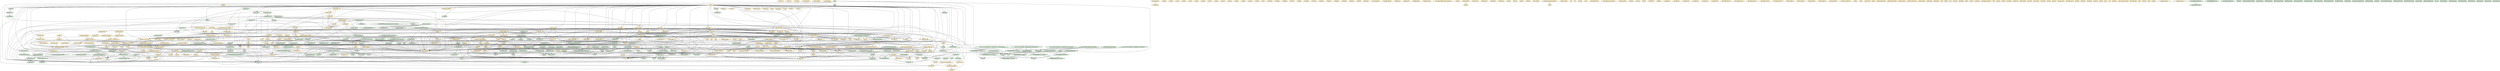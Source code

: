 digraph {
"__bswap_16" [type=functions, language=source, fillcolor="#FFF2CC", style=filled, shape=ellipse];
"__bswap_32" [type=functions, language=source, fillcolor="#FFF2CC", style=filled, shape=ellipse];
"__bswap_64" [type=functions, language=source, fillcolor="#FFF2CC", style=filled, shape=ellipse];
"__uint16_identity" [type=functions, language=source, fillcolor="#FFF2CC", style=filled, shape=ellipse];
"__uint32_identity" [type=functions, language=source, fillcolor="#FFF2CC", style=filled, shape=ellipse];
"__uint64_identity" [type=functions, language=source, fillcolor="#FFF2CC", style=filled, shape=ellipse];
"alignfree" [type=functions, language=source, fillcolor="#FFF2CC", style=filled, shape=ellipse];
"base_len" [type=functions, language=source, fillcolor="#FFF2CC", style=filled, shape=ellipse];
"__gl_setmode" [type=functions, language=source, fillcolor="#FFF2CC", style=filled, shape=ellipse];
"set_binary_mode" [type=functions, language=source, fillcolor="#FFF2CC", style=filled, shape=ellipse];
"c_isalnum" [type=functions, language=source, fillcolor="#FFF2CC", style=filled, shape=ellipse];
"c_isalpha" [type=functions, language=source, fillcolor="#FFF2CC", style=filled, shape=ellipse];
"c_isascii" [type=functions, language=source, fillcolor="#FFF2CC", style=filled, shape=ellipse];
"c_isblank" [type=functions, language=source, fillcolor="#FFF2CC", style=filled, shape=ellipse];
"c_iscntrl" [type=functions, language=source, fillcolor="#FFF2CC", style=filled, shape=ellipse];
"c_isdigit" [type=functions, language=source, fillcolor="#FFF2CC", style=filled, shape=ellipse];
"c_isgraph" [type=functions, language=source, fillcolor="#FFF2CC", style=filled, shape=ellipse];
"c_islower" [type=functions, language=source, fillcolor="#FFF2CC", style=filled, shape=ellipse];
"c_isprint" [type=functions, language=source, fillcolor="#FFF2CC", style=filled, shape=ellipse];
"c_ispunct" [type=functions, language=source, fillcolor="#FFF2CC", style=filled, shape=ellipse];
"c_isspace" [type=functions, language=source, fillcolor="#FFF2CC", style=filled, shape=ellipse];
"c_isupper" [type=functions, language=source, fillcolor="#FFF2CC", style=filled, shape=ellipse];
"c_isxdigit" [type=functions, language=source, fillcolor="#FFF2CC", style=filled, shape=ellipse];
"c_toupper" [type=functions, language=source, fillcolor="#FFF2CC", style=filled, shape=ellipse];
"c_tolower" [type=functions, language=source, fillcolor="#FFF2CC", style=filled, shape=ellipse];
"mbszero" [type=functions, language=source, fillcolor="#FFF2CC", style=filled, shape=ellipse];
"btoc32" [type=functions, language=source, fillcolor="#FFF2CC", style=filled, shape=ellipse];
"c32isalnum" [type=functions, language=source, fillcolor="#FFF2CC", style=filled, shape=ellipse];
"c32isalpha" [type=functions, language=source, fillcolor="#FFF2CC", style=filled, shape=ellipse];
"c32isblank" [type=functions, language=source, fillcolor="#FFF2CC", style=filled, shape=ellipse];
"c32iscntrl" [type=functions, language=source, fillcolor="#FFF2CC", style=filled, shape=ellipse];
"c32isdigit" [type=functions, language=source, fillcolor="#FFF2CC", style=filled, shape=ellipse];
"c32isgraph" [type=functions, language=source, fillcolor="#FFF2CC", style=filled, shape=ellipse];
"c32islower" [type=functions, language=source, fillcolor="#FFF2CC", style=filled, shape=ellipse];
"c32ispunct" [type=functions, language=source, fillcolor="#FFF2CC", style=filled, shape=ellipse];
"c32isspace" [type=functions, language=source, fillcolor="#FFF2CC", style=filled, shape=ellipse];
"c32isupper" [type=functions, language=source, fillcolor="#FFF2CC", style=filled, shape=ellipse];
"c32isxdigit" [type=functions, language=source, fillcolor="#FFF2CC", style=filled, shape=ellipse];
"c32tolower" [type=functions, language=source, fillcolor="#FFF2CC", style=filled, shape=ellipse];
"c32width" [type=functions, language=source, fillcolor="#FFF2CC", style=filled, shape=ellipse];
"mbsrtoc32s" [type=functions, language=source, fillcolor="#FFF2CC", style=filled, shape=ellipse];
"c32_get_type_test" [type=functions, language=source, fillcolor="#FFF2CC", style=filled, shape=ellipse];
"c32_apply_type_test" [type=functions, language=source, fillcolor="#FFF2CC", style=filled, shape=ellipse];
"c32isprint" [type=functions, language=source, fillcolor="#FFF2CC", style=filled, shape=ellipse];
"close_stream" [type=functions, language=source, fillcolor="#FFF2CC", style=filled, shape=ellipse];
"pgettext_aux" [type=functions, language=source, fillcolor="#FFF2CC", style=filled, shape=ellipse];
"npgettext_aux" [type=functions, language=source, fillcolor="#FFF2CC", style=filled, shape=ellipse];
"dcpgettext_expr" [type=functions, language=source, fillcolor="#FFF2CC", style=filled, shape=ellipse];
"dcnpgettext_expr" [type=functions, language=source, fillcolor="#FFF2CC", style=filled, shape=ellipse];
"close_stdout_set_file_name" [type=functions, language=source, fillcolor="#FFF2CC", style=filled, shape=ellipse];
"close_stdout_set_ignore_EPIPE" [type=functions, language=source, fillcolor="#FFF2CC", style=filled, shape=ellipse];
"close_stdout" [type=functions, language=source, fillcolor="#FFF2CC", style=filled, shape=ellipse];
"dup_safer_flag" [type=functions, language=source, fillcolor="#FFF2CC", style=filled, shape=ellipse];
"dup_safer" [type=functions, language=source, fillcolor="#FFF2CC", style=filled, shape=ellipse];
"fadvise" [type=functions, language=source, fillcolor="#FFF2CC", style=filled, shape=ellipse];
"rpl_fcntl" [type=functions, language=source, fillcolor="#FFF2CC", style=filled, shape=ellipse];
"rpl_fcntl_DUPFD" [type=functions, language=source, fillcolor="#FFF2CC", style=filled, shape=ellipse];
"rpl_fcntl_DUPFD_CLOEXEC" [type=functions, language=source, fillcolor="#FFF2CC", style=filled, shape=ellipse];
"fd_safer_flag" [type=functions, language=source, fillcolor="#FFF2CC", style=filled, shape=ellipse];
"clear_ungetc_buffer_preserving_position" [type=functions, language=source, fillcolor="#FFF2CC", style=filled, shape=ellipse];
"fpurge" [type=functions, language=source, fillcolor="#FFF2CC", style=filled, shape=ellipse];
"rpl_fseeko" [type=functions, language=source, fillcolor="#FFF2CC", style=filled, shape=ellipse];
"hard_locale" [type=functions, language=source, fillcolor="#FFF2CC", style=filled, shape=ellipse];
"_gl_alloc_nomem" [type=functions, language=source, fillcolor="#FFF2CC", style=filled, shape=ellipse];
"imalloc" [type=functions, language=source, fillcolor="#FFF2CC", style=filled, shape=ellipse];
"rpl_mbrtoc32" [type=functions, language=source, fillcolor="#FFF2CC", style=filled, shape=ellipse];
"mkstemp_safer" [type=functions, language=source, fillcolor="#FFF2CC", style=filled, shape=ellipse];
"mkostemp_safer" [type=functions, language=source, fillcolor="#FFF2CC", style=filled, shape=ellipse];
"xnrealloc" [type=functions, language=source, fillcolor="#FFF2CC", style=filled, shape=ellipse];
"clone_quoting_options" [type=functions, language=source, fillcolor="#FFF2CC", style=filled, shape=ellipse];
"get_quoting_style" [type=functions, language=source, fillcolor="#FFF2CC", style=filled, shape=ellipse];
"set_quoting_style" [type=functions, language=source, fillcolor="#FFF2CC", style=filled, shape=ellipse];
"set_char_quoting" [type=functions, language=source, fillcolor="#FFF2CC", style=filled, shape=ellipse];
"set_quoting_flags" [type=functions, language=source, fillcolor="#FFF2CC", style=filled, shape=ellipse];
"set_custom_quoting" [type=functions, language=source, fillcolor="#FFF2CC", style=filled, shape=ellipse];
"quoting_options_from_style" [type=functions, language=source, fillcolor="#FFF2CC", style=filled, shape=ellipse];
"quotearg_buffer_restyled" [type=functions, language=source, fillcolor="#FFF2CC", style=filled, shape=ellipse];
"quotearg_buffer" [type=functions, language=source, fillcolor="#FFF2CC", style=filled, shape=ellipse];
"quotearg_alloc" [type=functions, language=source, fillcolor="#FFF2CC", style=filled, shape=ellipse];
"quotearg_alloc_mem" [type=functions, language=source, fillcolor="#FFF2CC", style=filled, shape=ellipse];
"quotearg_free" [type=functions, language=source, fillcolor="#FFF2CC", style=filled, shape=ellipse];
"quotearg_n_options" [type=functions, language=source, fillcolor="#FFF2CC", style=filled, shape=ellipse];
"quotearg_n" [type=functions, language=source, fillcolor="#FFF2CC", style=filled, shape=ellipse];
"quotearg_n_mem" [type=functions, language=source, fillcolor="#FFF2CC", style=filled, shape=ellipse];
"quotearg" [type=functions, language=source, fillcolor="#FFF2CC", style=filled, shape=ellipse];
"quotearg_mem" [type=functions, language=source, fillcolor="#FFF2CC", style=filled, shape=ellipse];
"quotearg_n_style_mem" [type=functions, language=source, fillcolor="#FFF2CC", style=filled, shape=ellipse];
"quotearg_style_mem" [type=functions, language=source, fillcolor="#FFF2CC", style=filled, shape=ellipse];
"quotearg_char_mem" [type=functions, language=source, fillcolor="#FFF2CC", style=filled, shape=ellipse];
"quotearg_char" [type=functions, language=source, fillcolor="#FFF2CC", style=filled, shape=ellipse];
"quotearg_colon" [type=functions, language=source, fillcolor="#FFF2CC", style=filled, shape=ellipse];
"quotearg_colon_mem" [type=functions, language=source, fillcolor="#FFF2CC", style=filled, shape=ellipse];
"quotearg_n_style_colon" [type=functions, language=source, fillcolor="#FFF2CC", style=filled, shape=ellipse];
"quotearg_n_custom" [type=functions, language=source, fillcolor="#FFF2CC", style=filled, shape=ellipse];
"quotearg_n_custom_mem" [type=functions, language=source, fillcolor="#FFF2CC", style=filled, shape=ellipse];
"quotearg_custom" [type=functions, language=source, fillcolor="#FFF2CC", style=filled, shape=ellipse];
"quotearg_custom_mem" [type=functions, language=source, fillcolor="#FFF2CC", style=filled, shape=ellipse];
"quote_n_mem" [type=functions, language=source, fillcolor="#FFF2CC", style=filled, shape=ellipse];
"setlocale_null_unlocked" [type=functions, language=source, fillcolor="#FFF2CC", style=filled, shape=ellipse];
"setlocale_null_r_unlocked" [type=functions, language=source, fillcolor="#FFF2CC", style=filled, shape=ellipse];
"setlocale_null_r" [type=functions, language=source, fillcolor="#FFF2CC", style=filled, shape=ellipse];
"setlocale_null" [type=functions, language=source, fillcolor="#FFF2CC", style=filled, shape=ellipse];
"str2signum" [type=functions, language=source, fillcolor="#FFF2CC", style=filled, shape=ellipse];
"str2sig" [type=functions, language=source, fillcolor="#FFF2CC", style=filled, shape=ellipse];
"sig2str" [type=functions, language=source, fillcolor="#FFF2CC", style=filled, shape=ellipse];
"initialize_exit_failure" [type=functions, language=source, fillcolor="#FFF2CC", style=filled, shape=ellipse];
"make_timespec" [type=functions, language=source, fillcolor="#FFF2CC", style=filled, shape=ellipse];
"timespec_cmp" [type=functions, language=source, fillcolor="#FFF2CC", style=filled, shape=ellipse];
"timespec_sign" [type=functions, language=source, fillcolor="#FFF2CC", style=filled, shape=ellipse];
"timespectod" [type=functions, language=source, fillcolor="#FFF2CC", style=filled, shape=ellipse];
"select_plural" [type=functions, language=source, fillcolor="#FFF2CC", style=filled, shape=ellipse];
"psame_inode" [type=functions, language=target, fillcolor="#D5E8D4", style=filled, shape=ellipse];
"chownat" [type=functions, language=source, fillcolor="#FFF2CC", style=filled, shape=ellipse];
"lchownat" [type=functions, language=source, fillcolor="#FFF2CC", style=filled, shape=ellipse];
"chmodat" [type=functions, language=source, fillcolor="#FFF2CC", style=filled, shape=ellipse];
"lchmodat" [type=functions, language=source, fillcolor="#FFF2CC", style=filled, shape=ellipse];
"dot_or_dotdot" [type=functions, language=source, fillcolor="#FFF2CC", style=filled, shape=ellipse];
"readdir_ignoring_dot_and_dotdot" [type=functions, language=source, fillcolor="#FFF2CC", style=filled, shape=ellipse];
"directory_status" [type=functions, language=source, fillcolor="#FFF2CC", style=filled, shape=ellipse];
"gcd" [type=functions, language=source, fillcolor="#FFF2CC", style=filled, shape=ellipse];
"lcm" [type=functions, language=source, fillcolor="#FFF2CC", style=filled, shape=ellipse];
"ptr_align" [type=functions, language=source, fillcolor="#FFF2CC", style=filled, shape=ellipse];
"is_nul" [type=functions, language=source, fillcolor="#FFF2CC", style=filled, shape=ellipse];
"emit_stdin_note" [type=functions, language=source, fillcolor="#FFF2CC", style=filled, shape=ellipse];
"emit_mandatory_arg_note" [type=functions, language=source, fillcolor="#FFF2CC", style=filled, shape=ellipse];
"emit_size_note" [type=functions, language=source, fillcolor="#FFF2CC", style=filled, shape=ellipse];
"emit_blocksize_note" [type=functions, language=source, fillcolor="#FFF2CC", style=filled, shape=ellipse];
"emit_update_parameters_note" [type=functions, language=source, fillcolor="#FFF2CC", style=filled, shape=ellipse];
"emit_backup_suffix_note" [type=functions, language=source, fillcolor="#FFF2CC", style=filled, shape=ellipse];
"emit_symlink_recurse_options" [type=functions, language=source, fillcolor="#FFF2CC", style=filled, shape=ellipse];
"emit_exec_status" [type=functions, language=source, fillcolor="#FFF2CC", style=filled, shape=ellipse];
"emit_ancillary_info" [type=functions, language=source, fillcolor="#FFF2CC", style=filled, shape=ellipse];
"timetostr" [type=functions, language=source, fillcolor="#FFF2CC", style=filled, shape=ellipse];
"bad_cast" [type=functions, language=source, fillcolor="#FFF2CC", style=filled, shape=ellipse];
"write_error" [type=functions, language=source, fillcolor="#FFF2CC", style=filled, shape=ellipse];
"stzncpy" [type=functions, language=source, fillcolor="#FFF2CC", style=filled, shape=ellipse];
"is_ENOTSUP" [type=functions, language=source, fillcolor="#FFF2CC", style=filled, shape=ellipse];
"alignalloc" [type=functions, language=source, fillcolor="#FFF2CC", style=filled, shape=ellipse];
"__gl_stdbit_clz" [type=functions, language=source, fillcolor="#FFF2CC", style=filled, shape=ellipse];
"__gl_stdbit_clzl" [type=functions, language=source, fillcolor="#FFF2CC", style=filled, shape=ellipse];
"__gl_stdbit_clzll" [type=functions, language=source, fillcolor="#FFF2CC", style=filled, shape=ellipse];
"__gl_stdbit_ctz" [type=functions, language=source, fillcolor="#FFF2CC", style=filled, shape=ellipse];
"__gl_stdbit_ctzl" [type=functions, language=source, fillcolor="#FFF2CC", style=filled, shape=ellipse];
"__gl_stdbit_ctzll" [type=functions, language=source, fillcolor="#FFF2CC", style=filled, shape=ellipse];
"stdc_leading_zeros_ui" [type=functions, language=source, fillcolor="#FFF2CC", style=filled, shape=ellipse];
"stdc_leading_zeros_uc" [type=functions, language=source, fillcolor="#FFF2CC", style=filled, shape=ellipse];
"stdc_leading_zeros_us" [type=functions, language=source, fillcolor="#FFF2CC", style=filled, shape=ellipse];
"stdc_leading_zeros_ul" [type=functions, language=source, fillcolor="#FFF2CC", style=filled, shape=ellipse];
"stdc_leading_zeros_ull" [type=functions, language=source, fillcolor="#FFF2CC", style=filled, shape=ellipse];
"stdc_bit_width_uc" [type=functions, language=source, fillcolor="#FFF2CC", style=filled, shape=ellipse];
"stdc_bit_width_us" [type=functions, language=source, fillcolor="#FFF2CC", style=filled, shape=ellipse];
"stdc_bit_width_ui" [type=functions, language=source, fillcolor="#FFF2CC", style=filled, shape=ellipse];
"stdc_bit_width_ul" [type=functions, language=source, fillcolor="#FFF2CC", style=filled, shape=ellipse];
"stdc_bit_width_ull" [type=functions, language=source, fillcolor="#FFF2CC", style=filled, shape=ellipse];
"xset_binary_mode_error" [type=functions, language=source, fillcolor="#FFF2CC", style=filled, shape=ellipse];
"xset_binary_mode" [type=functions, language=source, fillcolor="#FFF2CC", style=filled, shape=ellipse];
"set_suffix_length" [type=functions, language=source, fillcolor="#FFF2CC", style=filled, shape=ellipse];
"usage" [type=functions, language=source, fillcolor="#FFF2CC", style=filled, shape=ellipse];
"copy_to_tmpfile" [type=functions, language=source, fillcolor="#FFF2CC", style=filled, shape=ellipse];
"input_file_size" [type=functions, language=source, fillcolor="#FFF2CC", style=filled, shape=ellipse];
"next_file_name" [type=functions, language=source, fillcolor="#FFF2CC", style=filled, shape=ellipse];
"create" [type=functions, language=source, fillcolor="#FFF2CC", style=filled, shape=ellipse];
"closeout" [type=functions, language=source, fillcolor="#FFF2CC", style=filled, shape=ellipse];
"cwrite" [type=functions, language=source, fillcolor="#FFF2CC", style=filled, shape=ellipse];
"bytes_split" [type=functions, language=source, fillcolor="#FFF2CC", style=filled, shape=ellipse];
"lines_split" [type=functions, language=source, fillcolor="#FFF2CC", style=filled, shape=ellipse];
"line_bytes_split" [type=functions, language=source, fillcolor="#FFF2CC", style=filled, shape=ellipse];
"lines_chunk_split" [type=functions, language=source, fillcolor="#FFF2CC", style=filled, shape=ellipse];
"ofile_open" [type=functions, language=source, fillcolor="#FFF2CC", style=filled, shape=ellipse];
"lines_rr" [type=functions, language=source, fillcolor="#FFF2CC", style=filled, shape=ellipse];
"strtoint_die" [type=functions, language=source, fillcolor="#FFF2CC", style=filled, shape=ellipse];
"parse_n_units" [type=functions, language=source, fillcolor="#FFF2CC", style=filled, shape=ellipse];
"parse_chunk" [type=functions, language=source, fillcolor="#FFF2CC", style=filled, shape=ellipse];
"main_0" [type=functions, language=source, fillcolor="#FFF2CC", style=filled, shape=ellipse];
"to_uchar" [type=functions, language=target, fillcolor="#D5E8D4", style=filled, shape=ellipse];
"usable_st_size" [type=functions, language=target, fillcolor="#D5E8D4", style=filled, shape=ellipse];
"record_or_unlink_tempfile" [type=functions, language=source, fillcolor="#FFF2CC", style=filled, shape=ellipse];
"temp_stream" [type=functions, language=source, fillcolor="#FFF2CC", style=filled, shape=ellipse];
"direxists" [type=functions, language=source, fillcolor="#FFF2CC", style=filled, shape=ellipse];
"path_search" [type=functions, language=source, fillcolor="#FFF2CC", style=filled, shape=ellipse];
"version_etc_arn" [type=functions, language=source, fillcolor="#FFF2CC", style=filled, shape=ellipse];
"version_etc_ar" [type=functions, language=source, fillcolor="#FFF2CC", style=filled, shape=ellipse];
"version_etc_va" [type=functions, language=source, fillcolor="#FFF2CC", style=filled, shape=ellipse];
"emit_bug_reporting_address" [type=functions, language=source, fillcolor="#FFF2CC", style=filled, shape=ellipse];
"xalloc_die" [type=functions, language=source, fillcolor="#FFF2CC", style=filled, shape=ellipse];
"irealloc" [type=functions, language=source, fillcolor="#FFF2CC", style=filled, shape=ellipse];
"icalloc" [type=functions, language=source, fillcolor="#FFF2CC", style=filled, shape=ellipse];
"ireallocarray" [type=functions, language=target, fillcolor="#D5E8D4", style=filled, shape=ellipse];
"ximalloc" [type=functions, language=source, fillcolor="#FFF2CC", style=filled, shape=ellipse];
"xcharalloc" [type=functions, language=source, fillcolor="#FFF2CC", style=filled, shape=ellipse];
"xreallocarray" [type=functions, language=source, fillcolor="#FFF2CC", style=filled, shape=ellipse];
"xireallocarray" [type=functions, language=source, fillcolor="#FFF2CC", style=filled, shape=ellipse];
"xnmalloc" [type=functions, language=source, fillcolor="#FFF2CC", style=filled, shape=ellipse];
"xinmalloc" [type=functions, language=source, fillcolor="#FFF2CC", style=filled, shape=ellipse];
"x2realloc" [type=functions, language=source, fillcolor="#FFF2CC", style=filled, shape=ellipse];
"x2nrealloc" [type=functions, language=source, fillcolor="#FFF2CC", style=filled, shape=ellipse];
"xzalloc" [type=functions, language=source, fillcolor="#FFF2CC", style=filled, shape=ellipse];
"xizalloc" [type=functions, language=source, fillcolor="#FFF2CC", style=filled, shape=ellipse];
"xcalloc" [type=functions, language=source, fillcolor="#FFF2CC", style=filled, shape=ellipse];
"ximemdup" [type=functions, language=source, fillcolor="#FFF2CC", style=filled, shape=ellipse];
"ximemdup0" [type=functions, language=source, fillcolor="#FFF2CC", style=filled, shape=ellipse];
"xstrtoimax" [type=functions, language=source, fillcolor="#FFF2CC", style=filled, shape=ellipse];
"bkm_scale" [type=functions, language=target, fillcolor="#D5E8D4", style=filled, shape=ellipse];
"bkm_scale_by_power" [type=functions, language=target, fillcolor="#D5E8D4", style=filled, shape=ellipse];
"" [type=structs, language=source, fillcolor="#FFF2CC", style=filled, shape=box];
"__locale_struct" [type=structs, language=source, fillcolor="#FFF2CC", style=filled, shape=box];
"timeval" [type=structs, language=source, fillcolor="#FFF2CC", style=filled, shape=box];
"timespec" [type=structs, language=source, fillcolor="#FFF2CC", style=filled, shape=box];
"__pthread_internal_list" [type=structs, language=source, fillcolor="#FFF2CC", style=filled, shape=box];
"__pthread_internal_slist" [type=structs, language=source, fillcolor="#FFF2CC", style=filled, shape=box];
"__pthread_mutex_s" [type=structs, language=source, fillcolor="#FFF2CC", style=filled, shape=box];
"__pthread_rwlock_arch_t" [type=structs, language=source, fillcolor="#FFF2CC", style=filled, shape=box];
"__pthread_cond_s" [type=structs, language=source, fillcolor="#FFF2CC", style=filled, shape=box];
"random_data" [type=structs, language=source, fillcolor="#FFF2CC", style=filled, shape=box];
"drand48_data" [type=structs, language=source, fillcolor="#FFF2CC", style=filled, shape=box];
"flock" [type=structs, language=source, fillcolor="#FFF2CC", style=filled, shape=box];
"flock64" [type=structs, language=source, fillcolor="#FFF2CC", style=filled, shape=box];
"iovec" [type=structs, language=source, fillcolor="#FFF2CC", style=filled, shape=box];
"f_owner_ex" [type=structs, language=source, fillcolor="#FFF2CC", style=filled, shape=box];
"file_handle" [type=structs, language=source, fillcolor="#FFF2CC", style=filled, shape=box];
"stat" [type=structs, language=source, fillcolor="#FFF2CC", style=filled, shape=box];
"stat64" [type=structs, language=source, fillcolor="#FFF2CC", style=filled, shape=box];
"_G_fpos_t" [type=structs, language=source, fillcolor="#FFF2CC", style=filled, shape=box];
"_G_fpos64_t" [type=structs, language=source, fillcolor="#FFF2CC", style=filled, shape=box];
"_IO_FILE" [type=structs, language=source, fillcolor="#FFF2CC", style=filled, shape=box];
"_IO_cookie_io_functions_t" [type=structs, language=source, fillcolor="#FFF2CC", style=filled, shape=box];
"lconv" [type=structs, language=source, fillcolor="#FFF2CC", style=filled, shape=box];
"sigevent" [type=structs, language=source, fillcolor="#FFF2CC", style=filled, shape=box];
"sigaction" [type=structs, language=source, fillcolor="#FFF2CC", style=filled, shape=box];
"sigcontext" [type=structs, language=source, fillcolor="#FFF2CC", style=filled, shape=box];
"_aarch64_ctx" [type=structs, language=source, fillcolor="#FFF2CC", style=filled, shape=box];
"fpsimd_context" [type=structs, language=source, fillcolor="#FFF2CC", style=filled, shape=box];
"esr_context" [type=structs, language=source, fillcolor="#FFF2CC", style=filled, shape=box];
"extra_context" [type=structs, language=source, fillcolor="#FFF2CC", style=filled, shape=box];
"sve_context" [type=structs, language=source, fillcolor="#FFF2CC", style=filled, shape=box];
"timezone" [type=structs, language=source, fillcolor="#FFF2CC", style=filled, shape=box];
"itimerval" [type=structs, language=source, fillcolor="#FFF2CC", style=filled, shape=box];
"user_regs_struct" [type=structs, language=source, fillcolor="#FFF2CC", style=filled, shape=box];
"user_fpsimd_struct" [type=structs, language=source, fillcolor="#FFF2CC", style=filled, shape=box];
"elf_siginfo" [type=structs, language=source, fillcolor="#FFF2CC", style=filled, shape=box];
"elf_prstatus" [type=structs, language=source, fillcolor="#FFF2CC", style=filled, shape=box];
"elf_prpsinfo" [type=structs, language=source, fillcolor="#FFF2CC", style=filled, shape=box];
"ucontext_t" [type=structs, language=source, fillcolor="#FFF2CC", style=filled, shape=box];
"sigstack" [type=structs, language=source, fillcolor="#FFF2CC", style=filled, shape=box];
"quoting_options" [type=structs, language=source, fillcolor="#FFF2CC", style=filled, shape=box];
"slotvec" [type=globals, language=source, fillcolor="#FFF2CC", style=filled, shape=diamond];
"timex" [type=structs, language=source, fillcolor="#FFF2CC", style=filled, shape=box];
"tm" [type=structs, language=source, fillcolor="#FFF2CC", style=filled, shape=box];
"itimerspec" [type=structs, language=source, fillcolor="#FFF2CC", style=filled, shape=box];
"__time_t_must_be_integral" [type=structs, language=source, fillcolor="#FFF2CC", style=filled, shape=box];
"statx_timestamp" [type=structs, language=source, fillcolor="#FFF2CC", style=filled, shape=box];
"statx" [type=structs, language=source, fillcolor="#FFF2CC", style=filled, shape=box];
"numname" [type=structs, language=source, fillcolor="#FFF2CC", style=filled, shape=box];
"option" [type=structs, language=source, fillcolor="#FFF2CC", style=filled, shape=box];
"dirent" [type=structs, language=source, fillcolor="#FFF2CC", style=filled, shape=box];
"dirent64" [type=structs, language=source, fillcolor="#FFF2CC", style=filled, shape=box];
"infomap" [type=structs, language=source, fillcolor="#FFF2CC", style=filled, shape=box];
"of_info" [type=structs, language=source, fillcolor="#FFF2CC", style=filled, shape=box];
"file_name" [type=globals, language=source, fillcolor="#FFF2CC", style=filled, shape=diamond];
"ignore_EPIPE" [type=globals, language=source, fillcolor="#FFF2CC", style=filled, shape=diamond];
"exit_failure" [type=globals, language=source, fillcolor="#FFF2CC", style=filled, shape=diamond];
"internal_state" [type=globals, language=source, fillcolor="#FFF2CC", style=filled, shape=diamond];
"program_name" [type=globals, language=source, fillcolor="#FFF2CC", style=filled, shape=diamond];
"quoting_style_args" [type=globals, language=source, fillcolor="#FFF2CC", style=filled, shape=diamond];
"quoting_style_vals" [type=globals, language=source, fillcolor="#FFF2CC", style=filled, shape=diamond];
"default_quoting_options" [type=globals, language=source, fillcolor="#FFF2CC", style=filled, shape=diamond];
"slot0" [type=globals, language=source, fillcolor="#FFF2CC", style=filled, shape=diamond];
"nslots" [type=globals, language=source, fillcolor="#FFF2CC", style=filled, shape=diamond];
"slotvec0" [type=globals, language=source, fillcolor="#FFF2CC", style=filled, shape=diamond];
"quote_quoting_options" [type=globals, language=source, fillcolor="#FFF2CC", style=filled, shape=diamond];
"numname_table" [type=globals, language=source, fillcolor="#FFF2CC", style=filled, shape=diamond];
"filter_command" [type=globals, language=source, fillcolor="#FFF2CC", style=filled, shape=diamond];
"filter_pid" [type=globals, language=source, fillcolor="#FFF2CC", style=filled, shape=diamond];
"open_pipes" [type=globals, language=source, fillcolor="#FFF2CC", style=filled, shape=diamond];
"open_pipes_alloc" [type=globals, language=source, fillcolor="#FFF2CC", style=filled, shape=diamond];
"n_open_pipes" [type=globals, language=source, fillcolor="#FFF2CC", style=filled, shape=diamond];
"default_SIGPIPE" [type=globals, language=source, fillcolor="#FFF2CC", style=filled, shape=diamond];
"outbase" [type=globals, language=source, fillcolor="#FFF2CC", style=filled, shape=diamond];
"outfile" [type=globals, language=source, fillcolor="#FFF2CC", style=filled, shape=diamond];
"outfile_mid" [type=globals, language=source, fillcolor="#FFF2CC", style=filled, shape=diamond];
"suffix_auto" [type=globals, language=source, fillcolor="#FFF2CC", style=filled, shape=diamond];
"suffix_length" [type=globals, language=source, fillcolor="#FFF2CC", style=filled, shape=diamond];
"suffix_alphabet" [type=globals, language=source, fillcolor="#FFF2CC", style=filled, shape=diamond];
"numeric_suffix_start" [type=globals, language=source, fillcolor="#FFF2CC", style=filled, shape=diamond];
"additional_suffix" [type=globals, language=source, fillcolor="#FFF2CC", style=filled, shape=diamond];
"infile" [type=globals, language=source, fillcolor="#FFF2CC", style=filled, shape=diamond];
"in_stat_buf" [type=globals, language=source, fillcolor="#FFF2CC", style=filled, shape=diamond];
"output_desc" [type=globals, language=source, fillcolor="#FFF2CC", style=filled, shape=diamond];
"verbose" [type=globals, language=source, fillcolor="#FFF2CC", style=filled, shape=diamond];
"elide_empty_files" [type=globals, language=source, fillcolor="#FFF2CC", style=filled, shape=diamond];
"unbuffered" [type=globals, language=source, fillcolor="#FFF2CC", style=filled, shape=diamond];
"eolchar" [type=globals, language=source, fillcolor="#FFF2CC", style=filled, shape=diamond];
"longopts" [type=globals, language=source, fillcolor="#FFF2CC", style=filled, shape=diamond];
"version_etc_copyright" [type=globals, language=source, fillcolor="#FFF2CC", style=filled, shape=diamond];
"Version" [type=globals, language=source, fillcolor="#FFF2CC", style=filled, shape=diamond];
"xstrdup_rust" [type=functions, language=target, fillcolor="#D5E8D4", style=filled, shape=ellipse];
"quote_rust" [type=functions, language=target, fillcolor="#D5E8D4", style=filled, shape=ellipse];
"InfileWrapper::new" [type=functions, language=target, fillcolor="#D5E8D4", style=filled, shape=ellipse];
"bkm_scale_rust" [type=functions, language=target, fillcolor="#D5E8D4", style=filled, shape=ellipse];
"xnumtoimax_rust" [type=functions, language=target, fillcolor="#D5E8D4", style=filled, shape=ellipse];
"FilterCommandWrapper::new" [type=functions, language=target, fillcolor="#D5E8D4", style=filled, shape=ellipse];
"gettext_quote_rust" [type=functions, language=target, fillcolor="#D5E8D4", style=filled, shape=ellipse];
"quoting_options_from_style_rust" [type=functions, language=target, fillcolor="#D5E8D4", style=filled, shape=ellipse];
"quote_mem_rust" [type=functions, language=target, fillcolor="#D5E8D4", style=filled, shape=ellipse];
"c_tolower_rust" [type=functions, language=target, fillcolor="#D5E8D4", style=filled, shape=ellipse];
"to_uchar_rust" [type=functions, language=target, fillcolor="#D5E8D4", style=filled, shape=ellipse];
"quotearg_style" [type=functions, language=target, fillcolor="#D5E8D4", style=filled, shape=ellipse];
"__BindgenBitfieldUnit::raw_set" [type=functions, language=target, fillcolor="#D5E8D4", style=filled, shape=ellipse];
"__BindgenBitfieldUnit::change_bit" [type=functions, language=target, fillcolor="#D5E8D4", style=filled, shape=ellipse];
"bytes_chunk_extract" [type=functions, language=target, fillcolor="#D5E8D4", style=filled, shape=ellipse];
"last_component" [type=functions, language=target, fillcolor="#D5E8D4", style=filled, shape=ellipse];
"ignorable_rust" [type=functions, language=target, fillcolor="#D5E8D4", style=filled, shape=ellipse];
"__IncompleteArrayField::new" [type=functions, language=target, fillcolor="#D5E8D4", style=filled, shape=ellipse];
"fd_reopen_rust" [type=functions, language=target, fillcolor="#D5E8D4", style=filled, shape=ellipse];
"xalignalloc_rust" [type=functions, language=target, fillcolor="#D5E8D4", style=filled, shape=ellipse];
"last_component_rust" [type=functions, language=target, fillcolor="#D5E8D4", style=filled, shape=ellipse];
"__IncompleteArrayField::as_slice" [type=functions, language=target, fillcolor="#D5E8D4", style=filled, shape=ellipse];
"set_errno" [type=functions, language=target, fillcolor="#D5E8D4", style=filled, shape=ellipse];
"ProgramNameWrapper::read_global" [type=functions, language=target, fillcolor="#D5E8D4", style=filled, shape=ellipse];
"SuffixAutoWrapper::get_global_value" [type=functions, language=target, fillcolor="#D5E8D4", style=filled, shape=ellipse];
"xalignalloc" [type=functions, language=target, fillcolor="#D5E8D4", style=filled, shape=ellipse];
"__time_t_must_be_integral::__floating_time_t_unsupported" [type=functions, language=target, fillcolor="#D5E8D4", style=filled, shape=ellipse];
"fd_safer" [type=functions, language=target, fillcolor="#D5E8D4", style=filled, shape=ellipse];
"xmalloc" [type=functions, language=target, fillcolor="#D5E8D4", style=filled, shape=ellipse];
"__time_t_must_be_integral::new_bitfield_1" [type=functions, language=target, fillcolor="#D5E8D4", style=filled, shape=ellipse];
"fdadvise" [type=functions, language=target, fillcolor="#D5E8D4", style=filled, shape=ellipse];
"check_nonnull" [type=functions, language=target, fillcolor="#D5E8D4", style=filled, shape=ellipse];
"InfileWrapper::get" [type=functions, language=target, fillcolor="#D5E8D4", style=filled, shape=ellipse];
"__BindgenBitfieldUnit::new" [type=functions, language=target, fillcolor="#D5E8D4", style=filled, shape=ellipse];
"__IncompleteArrayField::as_mut_slice" [type=functions, language=target, fillcolor="#D5E8D4", style=filled, shape=ellipse];
"xicalloc_rust" [type=functions, language=target, fillcolor="#D5E8D4", style=filled, shape=ellipse];
"report_error" [type=functions, language=target, fillcolor="#D5E8D4", style=filled, shape=ellipse];
"bytes_chunk_extract_rust" [type=functions, language=target, fillcolor="#D5E8D4", style=filled, shape=ellipse];
"FilterCommandWrapper::get" [type=functions, language=target, fillcolor="#D5E8D4", style=filled, shape=ellipse];
"__time_t_must_be_integral::__floating_time_t_unsupported_raw" [type=functions, language=target, fillcolor="#D5E8D4", style=filled, shape=ellipse];
"version_etc" [type=functions, language=target, fillcolor="#D5E8D4", style=filled, shape=ellipse];
"__IncompleteArrayField::fmt" [type=functions, language=target, fillcolor="#D5E8D4", style=filled, shape=ellipse];
"dup2_rust" [type=functions, language=target, fillcolor="#D5E8D4", style=filled, shape=ellipse];
"NOpenPipesWrapper::set" [type=functions, language=target, fillcolor="#D5E8D4", style=filled, shape=ellipse];
"quote_mem" [type=functions, language=target, fillcolor="#D5E8D4", style=filled, shape=ellipse];
"full_write" [type=functions, language=target, fillcolor="#D5E8D4", style=filled, shape=ellipse];
"safe_write_rust" [type=functions, language=target, fillcolor="#D5E8D4", style=filled, shape=ellipse];
"quote" [type=functions, language=target, fillcolor="#D5E8D4", style=filled, shape=ellipse];
"io_blksize_rust" [type=functions, language=target, fillcolor="#D5E8D4", style=filled, shape=ellipse];
"locale_charset_rust" [type=functions, language=target, fillcolor="#D5E8D4", style=filled, shape=ellipse];
"xnumtoumax_rust" [type=functions, language=target, fillcolor="#D5E8D4", style=filled, shape=ellipse];
"xpalloc_rust" [type=functions, language=target, fillcolor="#D5E8D4", style=filled, shape=ellipse];
"alignalloc_rust" [type=functions, language=target, fillcolor="#D5E8D4", style=filled, shape=ellipse];
"xdectoumax_rust" [type=functions, language=target, fillcolor="#D5E8D4", style=filled, shape=ellipse];
"full_write_rust" [type=functions, language=target, fillcolor="#D5E8D4", style=filled, shape=ellipse];
"xicalloc" [type=functions, language=target, fillcolor="#D5E8D4", style=filled, shape=ellipse];
"main" [type=functions, language=target, fillcolor="#D5E8D4", style=filled, shape=ellipse];
"open_safer" [type=functions, language=target, fillcolor="#D5E8D4", style=filled, shape=ellipse];
"__BindgenBitfieldUnit::raw_get" [type=functions, language=target, fillcolor="#D5E8D4", style=filled, shape=ellipse];
"gettext_quote" [type=functions, language=target, fillcolor="#D5E8D4", style=filled, shape=ellipse];
"dup_safer_rust" [type=functions, language=target, fillcolor="#D5E8D4", style=filled, shape=ellipse];
"rpl_fclose" [type=functions, language=target, fillcolor="#D5E8D4", style=filled, shape=ellipse];
"rpl_fclose_rust" [type=functions, language=target, fillcolor="#D5E8D4", style=filled, shape=ellipse];
"io_blksize" [type=functions, language=target, fillcolor="#D5E8D4", style=filled, shape=ellipse];
"xdectoimax" [type=functions, language=target, fillcolor="#D5E8D4", style=filled, shape=ellipse];
"fd_safer_rust" [type=functions, language=target, fillcolor="#D5E8D4", style=filled, shape=ellipse];
"usable_st_size_rust" [type=functions, language=target, fillcolor="#D5E8D4", style=filled, shape=ellipse];
"xstrdup" [type=functions, language=target, fillcolor="#D5E8D4", style=filled, shape=ellipse];
"xmemdup" [type=functions, language=target, fillcolor="#D5E8D4", style=filled, shape=ellipse];
"ProgramNameWrapper::set" [type=functions, language=target, fillcolor="#D5E8D4", style=filled, shape=ellipse];
"ignorable" [type=functions, language=target, fillcolor="#D5E8D4", style=filled, shape=ellipse];
"__BindgenBitfieldUnit::get" [type=functions, language=target, fillcolor="#D5E8D4", style=filled, shape=ellipse];
"xirealloc_rust" [type=functions, language=target, fillcolor="#D5E8D4", style=filled, shape=ellipse];
"fdadvise_rust" [type=functions, language=target, fillcolor="#D5E8D4", style=filled, shape=ellipse];
"proper_name_lite_rust" [type=functions, language=target, fillcolor="#D5E8D4", style=filled, shape=ellipse];
"c_strcasecmp_rust" [type=functions, language=target, fillcolor="#D5E8D4", style=filled, shape=ellipse];
"FileWriter::flush" [type=functions, language=target, fillcolor="#D5E8D4", style=filled, shape=ellipse];
"__BindgenBitfieldUnit::set_bit" [type=functions, language=target, fillcolor="#D5E8D4", style=filled, shape=ellipse];
"xmalloc_rust" [type=functions, language=target, fillcolor="#D5E8D4", style=filled, shape=ellipse];
"fd_reopen" [type=functions, language=target, fillcolor="#D5E8D4", style=filled, shape=ellipse];
"set_program_name" [type=functions, language=target, fillcolor="#D5E8D4", style=filled, shape=ellipse];
"__BindgenBitfieldUnit::set" [type=functions, language=target, fillcolor="#D5E8D4", style=filled, shape=ellipse];
"__time_t_must_be_integral::set___floating_time_t_unsupported" [type=functions, language=target, fillcolor="#D5E8D4", style=filled, shape=ellipse];
"FileWriter::write" [type=functions, language=target, fillcolor="#D5E8D4", style=filled, shape=ellipse];
"icalloc_rust" [type=functions, language=target, fillcolor="#D5E8D4", style=filled, shape=ellipse];
"__BindgenBitfieldUnit::get_bit" [type=functions, language=target, fillcolor="#D5E8D4", style=filled, shape=ellipse];
"__BindgenBitfieldUnit::raw_set_bit" [type=functions, language=target, fillcolor="#D5E8D4", style=filled, shape=ellipse];
"__BindgenOpaqueArray::default" [type=functions, language=target, fillcolor="#D5E8D4", style=filled, shape=ellipse];
"__time_t_must_be_integral::set___floating_time_t_unsupported_raw" [type=functions, language=target, fillcolor="#D5E8D4", style=filled, shape=ellipse];
"quotearg_n_options_rust" [type=functions, language=target, fillcolor="#D5E8D4", style=filled, shape=ellipse];
"xstrtoumax_rust" [type=functions, language=target, fillcolor="#D5E8D4", style=filled, shape=ellipse];
"proper_name_lite" [type=functions, language=target, fillcolor="#D5E8D4", style=filled, shape=ellipse];
"__IncompleteArrayField::as_ptr" [type=functions, language=target, fillcolor="#D5E8D4", style=filled, shape=ellipse];
"__IncompleteArrayField::as_mut_ptr" [type=functions, language=target, fillcolor="#D5E8D4", style=filled, shape=ellipse];
"bkm_scale_by_power_rust" [type=functions, language=target, fillcolor="#D5E8D4", style=filled, shape=ellipse];
"xmemdup_rust" [type=functions, language=target, fillcolor="#D5E8D4", style=filled, shape=ellipse];
"ireallocarray_rust" [type=functions, language=target, fillcolor="#D5E8D4", style=filled, shape=ellipse];
"check_nonnull_rust" [type=functions, language=target, fillcolor="#D5E8D4", style=filled, shape=ellipse];
"__BindgenBitfieldUnit::extract_bit" [type=functions, language=target, fillcolor="#D5E8D4", style=filled, shape=ellipse];
"xdectoimax_rust" [type=functions, language=target, fillcolor="#D5E8D4", style=filled, shape=ellipse];
"rpl_fflush_rust" [type=functions, language=target, fillcolor="#D5E8D4", style=filled, shape=ellipse];
"FilterCommandWrapper::read_global" [type=functions, language=target, fillcolor="#D5E8D4", style=filled, shape=ellipse];
"version_etc_rust" [type=functions, language=target, fillcolor="#D5E8D4", style=filled, shape=ellipse];
"irealloc_rust" [type=functions, language=target, fillcolor="#D5E8D4", style=filled, shape=ellipse];
"open_safer_rust" [type=functions, language=target, fillcolor="#D5E8D4", style=filled, shape=ellipse];
"__BindgenBitfieldUnit::raw_get_bit" [type=functions, language=target, fillcolor="#D5E8D4", style=filled, shape=ellipse];
"ProgramNameWrapper::new" [type=functions, language=target, fillcolor="#D5E8D4", style=filled, shape=ellipse];
"xirealloc" [type=functions, language=target, fillcolor="#D5E8D4", style=filled, shape=ellipse];
"quotearg_style_rust" [type=functions, language=target, fillcolor="#D5E8D4", style=filled, shape=ellipse];
"xpalloc" [type=functions, language=target, fillcolor="#D5E8D4", style=filled, shape=ellipse];
"quotearg_n_style_rust" [type=functions, language=target, fillcolor="#D5E8D4", style=filled, shape=ellipse];
"xdectoumax" [type=functions, language=target, fillcolor="#D5E8D4", style=filled, shape=ellipse];
"psame_inode_rust" [type=functions, language=target, fillcolor="#D5E8D4", style=filled, shape=ellipse];
"quote_n_rust" [type=functions, language=target, fillcolor="#D5E8D4", style=filled, shape=ellipse];
"set_program_name_rust" [type=functions, language=target, fillcolor="#D5E8D4", style=filled, shape=ellipse];
"StrtolError" [type=structs, language=target, fillcolor="#D5E8D4", style=filled, shape=box];
"QuoteQuotingOptionsWrapper" [type=structs, language=target, fillcolor="#D5E8D4", style=filled, shape=box];
"LongoptsWrapper" [type=structs, language=target, fillcolor="#D5E8D4", style=filled, shape=box];
"FilterCommandWrapper" [type=structs, language=target, fillcolor="#D5E8D4", style=filled, shape=box];
"SuffixAutoWrapper" [type=structs, language=target, fillcolor="#D5E8D4", style=filled, shape=box];
"DefaultSigpipeWrapper" [type=structs, language=target, fillcolor="#D5E8D4", style=filled, shape=box];
"OpenPipesWrapper" [type=structs, language=target, fillcolor="#D5E8D4", style=filled, shape=box];
"StrToLError" [type=structs, language=target, fillcolor="#D5E8D4", style=filled, shape=box];
"IdioticQuotingOptions" [type=structs, language=target, fillcolor="#D5E8D4", style=filled, shape=box];
"quoting_options_rust" [type=structs, language=target, fillcolor="#D5E8D4", style=filled, shape=box];
"OutputDescWrapper" [type=structs, language=target, fillcolor="#D5E8D4", style=filled, shape=box];
"SuffixLengthWrapper" [type=structs, language=target, fillcolor="#D5E8D4", style=filled, shape=box];
"OpenPipesAllocWrapper" [type=structs, language=target, fillcolor="#D5E8D4", style=filled, shape=box];
"UnbufferedWrapper" [type=structs, language=target, fillcolor="#D5E8D4", style=filled, shape=box];
"OutfileWrapper" [type=structs, language=target, fillcolor="#D5E8D4", style=filled, shape=box];
"VersionEtcCopyrightWrapper" [type=structs, language=target, fillcolor="#D5E8D4", style=filled, shape=box];
"OutfileMidWrapper" [type=structs, language=target, fillcolor="#D5E8D4", style=filled, shape=box];
"LongOption" [type=structs, language=target, fillcolor="#D5E8D4", style=filled, shape=box];
"NumericSuffixStartWrapper" [type=structs, language=target, fillcolor="#D5E8D4", style=filled, shape=box];
"SuffixAlphabetWrapper" [type=structs, language=target, fillcolor="#D5E8D4", style=filled, shape=box];
"ElideEmptyFilesWrapper" [type=structs, language=target, fillcolor="#D5E8D4", style=filled, shape=box];
"VersionWrapper" [type=structs, language=target, fillcolor="#D5E8D4", style=filled, shape=box];
"FileWriter" [type=structs, language=target, fillcolor="#D5E8D4", style=filled, shape=box];
"AdditionalSuffixWrapper" [type=structs, language=target, fillcolor="#D5E8D4", style=filled, shape=box];
"stat_rust" [type=structs, language=target, fillcolor="#D5E8D4", style=filled, shape=box];
"InStatBufWrapper" [type=structs, language=target, fillcolor="#D5E8D4", style=filled, shape=box];
"ExitFailureWrapper" [type=structs, language=target, fillcolor="#D5E8D4", style=filled, shape=box];
"NOpenPipesWrapper" [type=structs, language=target, fillcolor="#D5E8D4", style=filled, shape=box];
"FilterPidWrapper" [type=structs, language=target, fillcolor="#D5E8D4", style=filled, shape=box];
"EolcharWrapper" [type=structs, language=target, fillcolor="#D5E8D4", style=filled, shape=box];
"InfileWrapper" [type=structs, language=target, fillcolor="#D5E8D4", style=filled, shape=box];
"VerboseWrapper" [type=structs, language=target, fillcolor="#D5E8D4", style=filled, shape=box];
"OutbaseWrapper" [type=structs, language=target, fillcolor="#D5E8D4", style=filled, shape=box];
"ProgramNameWrapper" [type=structs, language=target, fillcolor="#D5E8D4", style=filled, shape=box];
"SYS_BUFSIZE_MAX" [type=globals, language=target, fillcolor="#D5E8D4", style=filled, shape=diamond];
"LITERAL_STYLE" [type=globals, language=target, fillcolor="#D5E8D4", style=filled, shape=diamond];
"EOVERFLOW" [type=globals, language=target, fillcolor="#D5E8D4", style=filled, shape=diamond];
"SUFFIX_AUTO_MUTEX" [type=globals, language=target, fillcolor="#D5E8D4", style=filled, shape=diamond];
"LONGINT_OVERFLOW" [type=globals, language=target, fillcolor="#D5E8D4", style=filled, shape=diamond];
"DEFAULT_MXFAST" [type=globals, language=target, fillcolor="#D5E8D4", style=filled, shape=diamond];
"IO_BUFSIZE" [type=globals, language=target, fillcolor="#D5E8D4", style=filled, shape=diamond];
"MAX_SIZE" [type=globals, language=target, fillcolor="#D5E8D4", style=filled, shape=diamond];
"LONGINT_OK" [type=globals, language=target, fillcolor="#D5E8D4", style=filled, shape=diamond];
"S_IFMT" [type=globals, language=target, fillcolor="#D5E8D4", style=filled, shape=diamond];
"LONGINT_INVALID_SUFFIX_CHAR_WITH_OVERFLOW" [type=globals, language=target, fillcolor="#D5E8D4", style=filled, shape=diamond];
"S_IFREG" [type=globals, language=target, fillcolor="#D5E8D4", style=filled, shape=diamond];
"LONGINT_INVALID" [type=globals, language=target, fillcolor="#D5E8D4", style=filled, shape=diamond];
"CLOCALE_QUOTING_STYLE" [type=globals, language=target, fillcolor="#D5E8D4", style=filled, shape=diamond];
"LONGINT_INVALID_SUFFIX_CHAR" [type=globals, language=target, fillcolor="#D5E8D4", style=filled, shape=diamond];
"ERANGE" [type=globals, language=target, fillcolor="#D5E8D4", style=filled, shape=diamond];
"S_IFLNK" [type=globals, language=target, fillcolor="#D5E8D4", style=filled, shape=diamond];
"free" [type=functions, language=source, fillcolor="#FFF2CC", style=filled, shape=ellipse];
"strlen" [type=functions, language=source, fillcolor="#FFF2CC", style=filled, shape=ellipse];
"iswprint" [type=functions, language=source, fillcolor="#FFF2CC", style=filled, shape=ellipse];
"__fpending" [type=functions, language=source, fillcolor="#FFF2CC", style=filled, shape=ellipse];
"ferror_unlocked" [type=functions, language=source, fillcolor="#FFF2CC", style=filled, shape=ellipse];
"__errno_location" [type=functions, language=source, fillcolor="#FFF2CC", style=filled, shape=ellipse];
"gettext" [type=functions, language=source, fillcolor="#FFF2CC", style=filled, shape=ellipse];
"error" [type=functions, language=source, fillcolor="#FFF2CC", style=filled, shape=ellipse];
"_exit" [type=functions, language=source, fillcolor="#FFF2CC", style=filled, shape=ellipse];
"stderr" [type=globals, language=source, fillcolor="#FFF2CC", style=filled, shape=diamond];
"stdout" [type=globals, language=source, fillcolor="#FFF2CC", style=filled, shape=diamond];
"fileno" [type=functions, language=source, fillcolor="#FFF2CC", style=filled, shape=ellipse];
"fcntl" [type=functions, language=source, fillcolor="#FFF2CC", style=filled, shape=ellipse];
"__va_list" [type=structs, language=source, fillcolor="#FFF2CC", style=filled, shape=box];
"close" [type=functions, language=source, fillcolor="#FFF2CC", style=filled, shape=ellipse];
"__fpurge" [type=functions, language=source, fillcolor="#FFF2CC", style=filled, shape=ellipse];
"lseek" [type=functions, language=source, fillcolor="#FFF2CC", style=filled, shape=ellipse];
"fseeko" [type=functions, language=source, fillcolor="#FFF2CC", style=filled, shape=ellipse];
"strcmp" [type=functions, language=source, fillcolor="#FFF2CC", style=filled, shape=ellipse];
"malloc" [type=functions, language=source, fillcolor="#FFF2CC", style=filled, shape=ellipse];
"mbrtoc32" [type=functions, language=source, fillcolor="#FFF2CC", style=filled, shape=ellipse];
"mbsinit" [type=functions, language=source, fillcolor="#FFF2CC", style=filled, shape=ellipse];
"abort" [type=functions, language=source, fillcolor="#FFF2CC", style=filled, shape=ellipse];
"mkstemp" [type=functions, language=source, fillcolor="#FFF2CC", style=filled, shape=ellipse];
"mkostemp" [type=functions, language=source, fillcolor="#FFF2CC", style=filled, shape=ellipse];
"__ctype_get_mb_cur_max" [type=functions, language=source, fillcolor="#FFF2CC", style=filled, shape=ellipse];
"memcmp" [type=functions, language=source, fillcolor="#FFF2CC", style=filled, shape=ellipse];
"__ctype_b_loc" [type=functions, language=source, fillcolor="#FFF2CC", style=filled, shape=ellipse];
"setlocale" [type=functions, language=source, fillcolor="#FFF2CC", style=filled, shape=ellipse];
"strtol" [type=functions, language=source, fillcolor="#FFF2CC", style=filled, shape=ellipse];
"__libc_current_sigrtmin" [type=functions, language=source, fillcolor="#FFF2CC", style=filled, shape=ellipse];
"__libc_current_sigrtmax" [type=functions, language=source, fillcolor="#FFF2CC", style=filled, shape=ellipse];
"strncmp" [type=functions, language=source, fillcolor="#FFF2CC", style=filled, shape=ellipse];
"strcpy" [type=functions, language=source, fillcolor="#FFF2CC", style=filled, shape=ellipse];
"sprintf" [type=functions, language=source, fillcolor="#FFF2CC", style=filled, shape=ellipse];
"fputs_unlocked" [type=functions, language=source, fillcolor="#FFF2CC", style=filled, shape=ellipse];
"printf" [type=functions, language=source, fillcolor="#FFF2CC", style=filled, shape=ellipse];
"fflush_unlocked" [type=functions, language=source, fillcolor="#FFF2CC", style=filled, shape=ellipse];
"clearerr_unlocked" [type=functions, language=source, fillcolor="#FFF2CC", style=filled, shape=ellipse];
"fprintf" [type=functions, language=source, fillcolor="#FFF2CC", style=filled, shape=ellipse];
"exit" [type=functions, language=source, fillcolor="#FFF2CC", style=filled, shape=ellipse];
"read" [type=functions, language=source, fillcolor="#FFF2CC", style=filled, shape=ellipse];
"fwrite_unlocked" [type=functions, language=source, fillcolor="#FFF2CC", style=filled, shape=ellipse];
"dup2" [type=functions, language=source, fillcolor="#FFF2CC", style=filled, shape=ellipse];
"__assert_fail" [type=functions, language=source, fillcolor="#FFF2CC", style=filled, shape=ellipse];
"fstat" [type=functions, language=source, fillcolor="#FFF2CC", style=filled, shape=ellipse];
"ftruncate" [type=functions, language=source, fillcolor="#FFF2CC", style=filled, shape=ellipse];
"getenv" [type=functions, language=source, fillcolor="#FFF2CC", style=filled, shape=ellipse];
"setenv" [type=functions, language=source, fillcolor="#FFF2CC", style=filled, shape=ellipse];
"pipe" [type=functions, language=source, fillcolor="#FFF2CC", style=filled, shape=ellipse];
"fork" [type=functions, language=source, fillcolor="#FFF2CC", style=filled, shape=ellipse];
"signal" [type=functions, language=source, fillcolor="#FFF2CC", style=filled, shape=ellipse];
"execl" [type=functions, language=source, fillcolor="#FFF2CC", style=filled, shape=ellipse];
"waitpid" [type=functions, language=source, fillcolor="#FFF2CC", style=filled, shape=ellipse];
"rawmemchr" [type=functions, language=source, fillcolor="#FFF2CC", style=filled, shape=ellipse];
"memrchr" [type=functions, language=source, fillcolor="#FFF2CC", style=filled, shape=ellipse];
"memchr" [type=functions, language=source, fillcolor="#FFF2CC", style=filled, shape=ellipse];
"fdopen" [type=functions, language=source, fillcolor="#FFF2CC", style=filled, shape=ellipse];
"getpagesize" [type=functions, language=source, fillcolor="#FFF2CC", style=filled, shape=ellipse];
"bindtextdomain" [type=functions, language=source, fillcolor="#FFF2CC", style=filled, shape=ellipse];
"textdomain" [type=functions, language=source, fillcolor="#FFF2CC", style=filled, shape=ellipse];
"atexit" [type=functions, language=source, fillcolor="#FFF2CC", style=filled, shape=ellipse];
"getopt_long" [type=functions, language=source, fillcolor="#FFF2CC", style=filled, shape=ellipse];
"strspn" [type=functions, language=source, fillcolor="#FFF2CC", style=filled, shape=ellipse];
"optind" [type=globals, language=source, fillcolor="#FFF2CC", style=filled, shape=diamond];
"optarg" [type=globals, language=source, fillcolor="#FFF2CC", style=filled, shape=diamond];
"unlink" [type=functions, language=source, fillcolor="#FFF2CC", style=filled, shape=ellipse];
"realloc" [type=functions, language=source, fillcolor="#FFF2CC", style=filled, shape=ellipse];
"secure_getenv" [type=functions, language=source, fillcolor="#FFF2CC", style=filled, shape=ellipse];
"reallocarray" [type=functions, language=source, fillcolor="#FFF2CC", style=filled, shape=ellipse];
"calloc" [type=functions, language=source, fillcolor="#FFF2CC", style=filled, shape=ellipse];
"strtoimax" [type=functions, language=source, fillcolor="#FFF2CC", style=filled, shape=ellipse];
"strchr" [type=functions, language=source, fillcolor="#FFF2CC", style=filled, shape=ellipse];
"from_ptr" [type=functions, language=target, fillcolor="#D5E8D4", style=filled, shape=ellipse];
"Some" [type=functions, language=target, fillcolor="#D5E8D4", style=filled, shape=ellipse];
"from" [type=functions, language=target, fillcolor="#D5E8D4", style=filled, shape=ellipse];
"Err" [type=functions, language=target, fillcolor="#D5E8D4", style=filled, shape=ellipse];
"Ok" [type=functions, language=target, fillcolor="#D5E8D4", style=filled, shape=ellipse];
"new" [type=functions, language=target, fillcolor="#D5E8D4", style=filled, shape=ellipse];
"null" [type=functions, language=target, fillcolor="#D5E8D4", style=filled, shape=ellipse];
"from_str_radix" [type=functions, language=target, fillcolor="#D5E8D4", style=filled, shape=ellipse];
"null_mut" [type=functions, language=target, fillcolor="#D5E8D4", style=filled, shape=ellipse];
"into_iter" [type=functions, language=target, fillcolor="#D5E8D4", style=filled, shape=ellipse];
"next" [type=functions, language=target, fillcolor="#D5E8D4", style=filled, shape=ellipse];
"panic" [type=functions, language=target, fillcolor="#D5E8D4", style=filled, shape=ellipse];
"size_of" [type=functions, language=target, fillcolor="#D5E8D4", style=filled, shape=ellipse];
"from_raw_parts_mut" [type=functions, language=target, fillcolor="#D5E8D4", style=filled, shape=ellipse];
"__IncompleteArrayField" [type=functions, language=target, fillcolor="#D5E8D4", style=filled, shape=ellipse];
"forget" [type=functions, language=target, fillcolor="#D5E8D4", style=filled, shape=ellipse];
"new_unchecked" [type=functions, language=target, fillcolor="#D5E8D4", style=filled, shape=ellipse];
"panic_fmt" [type=functions, language=target, fillcolor="#D5E8D4", style=filled, shape=ellipse];
"new_const" [type=functions, language=target, fillcolor="#D5E8D4", style=filled, shape=ellipse];
"from_raw_parts" [type=functions, language=target, fillcolor="#D5E8D4", style=filled, shape=ellipse];
"transmute" [type=functions, language=target, fillcolor="#D5E8D4", style=filled, shape=ellipse];
"default" [type=functions, language=target, fillcolor="#D5E8D4", style=filled, shape=ellipse];
"__BindgenBitfieldUnit" [type=structs, language=target, fillcolor="#D5E8D4", style=filled, shape=box];
"min" [type=functions, language=target, fillcolor="#D5E8D4", style=filled, shape=ellipse];
"format" [type=functions, language=target, fillcolor="#D5E8D4", style=filled, shape=ellipse];
"new_v1" [type=functions, language=target, fillcolor="#D5E8D4", style=filled, shape=ellipse];
"new_display" [type=functions, language=target, fillcolor="#D5E8D4", style=filled, shape=ellipse];
"Current" [type=functions, language=target, fillcolor="#D5E8D4", style=filled, shape=ellipse];
"must_use" [type=functions, language=target, fillcolor="#D5E8D4", style=filled, shape=ellipse];
"from_raw_fd" [type=functions, language=target, fillcolor="#D5E8D4", style=filled, shape=ellipse];
"last_os_error" [type=functions, language=target, fillcolor="#D5E8D4", style=filled, shape=ellipse];
"write" [type=functions, language=target, fillcolor="#D5E8D4", style=filled, shape=ellipse];
"nl_langinfo" [type=functions, language=target, fillcolor="#D5E8D4", style=filled, shape=ellipse];
"_eprint" [type=functions, language=target, fillcolor="#D5E8D4", style=filled, shape=ellipse];
"with_capacity" [type=functions, language=target, fillcolor="#D5E8D4", style=filled, shape=ellipse];
"from_size_align" [type=functions, language=target, fillcolor="#D5E8D4", style=filled, shape=ellipse];
"alloc" [type=functions, language=target, fillcolor="#D5E8D4", style=filled, shape=ellipse];
"args" [type=functions, language=target, fillcolor="#D5E8D4", style=filled, shape=ellipse];
"branch" [type=functions, language=target, fillcolor="#D5E8D4", style=filled, shape=ellipse];
"from_residual" [type=functions, language=target, fillcolor="#D5E8D4", style=filled, shape=ellipse];
"fclose" [type=functions, language=target, fillcolor="#D5E8D4", style=filled, shape=ellipse];
"copy_nonoverlapping" [type=functions, language=target, fillcolor="#D5E8D4", style=filled, shape=ellipse];
"posix_fadvise" [type=functions, language=target, fillcolor="#D5E8D4", style=filled, shape=ellipse];
"fflush" [type=functions, language=target, fillcolor="#D5E8D4", style=filled, shape=ellipse];
"align_of" [type=functions, language=target, fillcolor="#D5E8D4", style=filled, shape=ellipse];
"from_vec" [type=functions, language=target, fillcolor="#D5E8D4", style=filled, shape=ellipse];
"fwrite" [type=functions, language=target, fillcolor="#D5E8D4", style=filled, shape=ellipse];
"from_elem" [type=functions, language=target, fillcolor="#D5E8D4", style=filled, shape=ellipse];
"array" [type=functions, language=target, fillcolor="#D5E8D4", style=filled, shape=ellipse];
"alloc_zeroed" [type=functions, language=target, fillcolor="#D5E8D4", style=filled, shape=ellipse];
"program_invocation_short_name" [type=globals, language=target, fillcolor="#D5E8D4", style=filled, shape=diamond];
"program_invocation_name" [type=globals, language=target, fillcolor="#D5E8D4", style=filled, shape=diamond];
"alignfree" -> "free";
"base_len" -> "strlen";
"set_binary_mode" -> "__gl_setmode";
"mbszero" -> "";
"c32isprint" -> "iswprint";
"close_stream" -> "__fpending";
"close_stream" -> "ferror_unlocked";
"close_stream" -> "rpl_fclose";
"close_stream" -> "__errno_location";
"close_stdout_set_file_name" -> "file_name";
"close_stdout_set_ignore_EPIPE" -> "ignore_EPIPE";
"close_stdout" -> "close_stream";
"close_stdout" -> "__errno_location";
"close_stdout" -> "gettext";
"close_stdout" -> "quotearg_colon";
"close_stdout" -> "error";
"close_stdout" -> "_exit";
"close_stdout" -> "stderr";
"close_stdout" -> "exit_failure";
"close_stdout" -> "file_name";
"close_stdout" -> "ignore_EPIPE";
"close_stdout" -> "stdout";
"dup_safer_flag" -> "rpl_fcntl";
"dup_safer" -> "rpl_fcntl";
"fadvise" -> "fileno";
"fadvise" -> "fdadvise";
"rpl_fcntl" -> "rpl_fcntl_DUPFD";
"rpl_fcntl" -> "rpl_fcntl_DUPFD_CLOEXEC";
"rpl_fcntl" -> "fcntl";
"rpl_fcntl" -> "__va_list";
"rpl_fcntl_DUPFD" -> "fcntl";
"rpl_fcntl_DUPFD_CLOEXEC" -> "fcntl";
"rpl_fcntl_DUPFD_CLOEXEC" -> "__errno_location";
"rpl_fcntl_DUPFD_CLOEXEC" -> "rpl_fcntl_DUPFD";
"rpl_fcntl_DUPFD_CLOEXEC" -> "close";
"fd_safer_flag" -> "dup_safer_flag";
"fd_safer_flag" -> "__errno_location";
"fd_safer_flag" -> "close";
"fpurge" -> "__fpurge";
"rpl_fseeko" -> "fileno";
"rpl_fseeko" -> "lseek";
"rpl_fseeko" -> "fseeko";
"hard_locale" -> "setlocale_null_r";
"hard_locale" -> "strcmp";
"_gl_alloc_nomem" -> "__errno_location";
"imalloc" -> "malloc";
"imalloc" -> "_gl_alloc_nomem";
"rpl_mbrtoc32" -> "mbrtoc32";
"rpl_mbrtoc32" -> "mbsinit";
"rpl_mbrtoc32" -> "mbszero";
"rpl_mbrtoc32" -> "abort";
"rpl_mbrtoc32" -> "hard_locale";
"rpl_mbrtoc32" -> "internal_state";
"mkstemp_safer" -> "mkstemp";
"mkstemp_safer" -> "fd_safer";
"mkostemp_safer" -> "mkostemp";
"mkostemp_safer" -> "fd_safer_flag";
"clone_quoting_options" -> "__errno_location";
"clone_quoting_options" -> "xmemdup";
"clone_quoting_options" -> "default_quoting_options";
"clone_quoting_options" -> "quoting_options";
"get_quoting_style" -> "default_quoting_options";
"set_quoting_style" -> "default_quoting_options";
"set_char_quoting" -> "default_quoting_options";
"set_quoting_flags" -> "default_quoting_options";
"set_custom_quoting" -> "abort";
"set_custom_quoting" -> "default_quoting_options";
"quoting_options_from_style" -> "abort";
"quoting_options_from_style" -> "quoting_options";
"quotearg_buffer_restyled" -> "__ctype_get_mb_cur_max";
"quotearg_buffer_restyled" -> "gettext_quote";
"quotearg_buffer_restyled" -> "strlen";
"quotearg_buffer_restyled" -> "abort";
"quotearg_buffer_restyled" -> "memcmp";
"quotearg_buffer_restyled" -> "__ctype_b_loc";
"quotearg_buffer_restyled" -> "mbszero";
"quotearg_buffer_restyled" -> "rpl_mbrtoc32";
"quotearg_buffer_restyled" -> "c32isprint";
"quotearg_buffer_restyled" -> "quotearg_buffer_restyled";
"quotearg_buffer_restyled" -> "";
"quotearg_buffer" -> "__errno_location";
"quotearg_buffer" -> "quotearg_buffer_restyled";
"quotearg_buffer" -> "default_quoting_options";
"quotearg_buffer" -> "quoting_options";
"quotearg_alloc" -> "quotearg_alloc_mem";
"quotearg_alloc_mem" -> "__errno_location";
"quotearg_alloc_mem" -> "quotearg_buffer_restyled";
"quotearg_alloc_mem" -> "xcharalloc";
"quotearg_alloc_mem" -> "default_quoting_options";
"quotearg_alloc_mem" -> "quoting_options";
"quotearg_free" -> "free";
"quotearg_free" -> "slotvec0";
"quotearg_free" -> "slot0";
"quotearg_free" -> "nslots";
"quotearg_free" -> "slotvec";
"quotearg_n_options" -> "__errno_location";
"quotearg_n_options" -> "abort";
"quotearg_n_options" -> "xpalloc";
"quotearg_n_options" -> "quotearg_buffer_restyled";
"quotearg_n_options" -> "free";
"quotearg_n_options" -> "xcharalloc";
"quotearg_n_options" -> "slot0";
"quotearg_n_options" -> "slotvec0";
"quotearg_n_options" -> "nslots";
"quotearg_n_options" -> "slotvec";
"quotearg_n" -> "quotearg_n_options";
"quotearg_n" -> "default_quoting_options";
"quotearg_n_mem" -> "quotearg_n_options";
"quotearg_n_mem" -> "default_quoting_options";
"quotearg" -> "quotearg_n";
"quotearg_mem" -> "quotearg_n_mem";
"quotearg_n_style_mem" -> "quoting_options_from_style";
"quotearg_n_style_mem" -> "quotearg_n_options";
"quotearg_n_style_mem" -> "quoting_options";
"quotearg_style_mem" -> "quotearg_n_style_mem";
"quotearg_char_mem" -> "set_char_quoting";
"quotearg_char_mem" -> "quotearg_n_options";
"quotearg_char_mem" -> "default_quoting_options";
"quotearg_char_mem" -> "quoting_options";
"quotearg_char" -> "quotearg_char_mem";
"quotearg_colon" -> "quotearg_char";
"quotearg_colon_mem" -> "quotearg_char_mem";
"quotearg_n_style_colon" -> "quoting_options_from_style";
"quotearg_n_style_colon" -> "set_char_quoting";
"quotearg_n_style_colon" -> "quotearg_n_options";
"quotearg_n_style_colon" -> "quoting_options";
"quotearg_n_custom" -> "quotearg_n_custom_mem";
"quotearg_n_custom_mem" -> "set_custom_quoting";
"quotearg_n_custom_mem" -> "quotearg_n_options";
"quotearg_n_custom_mem" -> "default_quoting_options";
"quotearg_n_custom_mem" -> "quoting_options";
"quotearg_custom" -> "quotearg_n_custom";
"quotearg_custom_mem" -> "quotearg_n_custom_mem";
"quote_n_mem" -> "quotearg_n_options";
"quote_n_mem" -> "quote_quoting_options";
"setlocale_null_unlocked" -> "setlocale";
"setlocale_null_r_unlocked" -> "setlocale_null_unlocked";
"setlocale_null_r_unlocked" -> "strlen";
"setlocale_null_r" -> "setlocale_null_r_unlocked";
"setlocale_null" -> "setlocale_null_unlocked";
"str2signum" -> "strtol";
"str2signum" -> "strcmp";
"str2signum" -> "__libc_current_sigrtmin";
"str2signum" -> "__libc_current_sigrtmax";
"str2signum" -> "strncmp";
"str2signum" -> "numname_table";
"str2sig" -> "str2signum";
"sig2str" -> "strcpy";
"sig2str" -> "__libc_current_sigrtmin";
"sig2str" -> "__libc_current_sigrtmax";
"sig2str" -> "sprintf";
"sig2str" -> "numname_table";
"initialize_exit_failure" -> "exit_failure";
"make_timespec" -> "timespec";
"psame_inode" -> "psame_inode_rust";
"readdir_ignoring_dot_and_dotdot" -> "dirent";
"emit_stdin_note" -> "gettext";
"emit_stdin_note" -> "fputs_unlocked";
"emit_stdin_note" -> "stdout";
"emit_mandatory_arg_note" -> "gettext";
"emit_mandatory_arg_note" -> "fputs_unlocked";
"emit_mandatory_arg_note" -> "stdout";
"emit_size_note" -> "gettext";
"emit_size_note" -> "fputs_unlocked";
"emit_size_note" -> "stdout";
"emit_update_parameters_note" -> "stdout";
"emit_backup_suffix_note" -> "stdout";
"emit_ancillary_info" -> "strcmp";
"emit_ancillary_info" -> "gettext";
"emit_ancillary_info" -> "printf";
"emit_ancillary_info" -> "setlocale";
"emit_ancillary_info" -> "strncmp";
"emit_ancillary_info" -> "fputs_unlocked";
"emit_ancillary_info" -> "stdout";
"emit_ancillary_info" -> "infomap";
"write_error" -> "__errno_location";
"write_error" -> "fflush_unlocked";
"write_error" -> "fpurge";
"write_error" -> "clearerr_unlocked";
"write_error" -> "gettext";
"write_error" -> "error";
"write_error" -> "stdout";
"set_suffix_length" -> "xstrtoimax";
"set_suffix_length" -> "strlen";
"set_suffix_length" -> "gettext";
"set_suffix_length" -> "error";
"set_suffix_length" -> "suffix_length";
"set_suffix_length" -> "suffix_alphabet";
"set_suffix_length" -> "suffix_auto";
"set_suffix_length" -> "numeric_suffix_start";
"usage" -> "gettext";
"usage" -> "fprintf";
"usage" -> "printf";
"usage" -> "fputs_unlocked";
"usage" -> "emit_stdin_note";
"usage" -> "emit_mandatory_arg_note";
"usage" -> "emit_size_note";
"usage" -> "emit_ancillary_info";
"usage" -> "exit";
"usage" -> "stdout";
"usage" -> "program_name";
"usage" -> "stderr";
"copy_to_tmpfile" -> "temp_stream";
"copy_to_tmpfile" -> "read";
"copy_to_tmpfile" -> "fwrite_unlocked";
"copy_to_tmpfile" -> "__errno_location";
"copy_to_tmpfile" -> "fileno";
"copy_to_tmpfile" -> "dup2";
"copy_to_tmpfile" -> "rpl_fclose";
"copy_to_tmpfile" -> "_IO_FILE";
"input_file_size" -> "read";
"input_file_size" -> "usable_st_size";
"input_file_size" -> "lseek";
"input_file_size" -> "xmalloc";
"input_file_size" -> "copy_to_tmpfile";
"input_file_size" -> "free";
"input_file_size" -> "__errno_location";
"next_file_name" -> "strlen";
"next_file_name" -> "xalloc_die";
"next_file_name" -> "xirealloc";
"next_file_name" -> "free";
"next_file_name" -> "xicalloc";
"next_file_name" -> "__assert_fail";
"next_file_name" -> "gettext";
"next_file_name" -> "error";
"next_file_name" -> "suffix_auto";
"next_file_name" -> "numeric_suffix_start";
"next_file_name" -> "outfile_mid";
"next_file_name" -> "suffix_alphabet";
"next_file_name" -> "suffix_length";
"next_file_name" -> "additional_suffix";
"next_file_name" -> "outbase";
"next_file_name" -> "outfile";
"create" -> "gettext";
"create" -> "quotearg_style";
"create" -> "fprintf";
"create" -> "open_safer";
"create" -> "__errno_location";
"create" -> "fstat";
"create" -> "error";
"create" -> "psame_inode";
"create" -> "ftruncate";
"create" -> "quotearg_n_style_colon";
"create" -> "getenv";
"create" -> "setenv";
"create" -> "pipe";
"create" -> "fork";
"create" -> "close";
"create" -> "dup2";
"create" -> "signal";
"create" -> "last_component";
"create" -> "execl";
"create" -> "xpalloc";
"create" -> "open_pipes_alloc";
"create" -> "n_open_pipes";
"create" -> "in_stat_buf";
"create" -> "filter_pid";
"create" -> "stdout";
"create" -> "verbose";
"create" -> "default_SIGPIPE";
"create" -> "open_pipes";
"create" -> "filter_command";
"create" -> "stat";
"closeout" -> "rpl_fclose";
"closeout" -> "__errno_location";
"closeout" -> "ignorable";
"closeout" -> "quotearg_n_style_colon";
"closeout" -> "error";
"closeout" -> "close";
"closeout" -> "waitpid";
"closeout" -> "gettext";
"closeout" -> "sig2str";
"closeout" -> "sprintf";
"closeout" -> "filter_command";
"closeout" -> "open_pipes";
"closeout" -> "n_open_pipes";
"cwrite" -> "closeout";
"cwrite" -> "next_file_name";
"cwrite" -> "create";
"cwrite" -> "__errno_location";
"cwrite" -> "quotearg_n_style_colon";
"cwrite" -> "error";
"cwrite" -> "full_write";
"cwrite" -> "ignorable";
"cwrite" -> "outfile";
"cwrite" -> "filter_pid";
"cwrite" -> "output_desc";
"cwrite" -> "elide_empty_files";
"bytes_split" -> "lseek";
"bytes_split" -> "read";
"bytes_split" -> "__errno_location";
"bytes_split" -> "quotearg_n_style_colon";
"bytes_split" -> "error";
"bytes_split" -> "cwrite";
"bytes_split" -> "infile";
"lines_split" -> "read";
"lines_split" -> "__errno_location";
"lines_split" -> "quotearg_n_style_colon";
"lines_split" -> "error";
"lines_split" -> "rawmemchr";
"lines_split" -> "cwrite";
"lines_split" -> "eolchar";
"lines_split" -> "infile";
"line_bytes_split" -> "read";
"line_bytes_split" -> "__errno_location";
"line_bytes_split" -> "quotearg_n_style_colon";
"line_bytes_split" -> "error";
"line_bytes_split" -> "memrchr";
"line_bytes_split" -> "cwrite";
"line_bytes_split" -> "xpalloc";
"line_bytes_split" -> "free";
"line_bytes_split" -> "eolchar";
"line_bytes_split" -> "infile";
"lines_chunk_split" -> "__assert_fail";
"lines_chunk_split" -> "lseek";
"lines_chunk_split" -> "__errno_location";
"lines_chunk_split" -> "quotearg_n_style_colon";
"lines_chunk_split" -> "error";
"lines_chunk_split" -> "read";
"lines_chunk_split" -> "memchr";
"lines_chunk_split" -> "full_write";
"lines_chunk_split" -> "write_error";
"lines_chunk_split" -> "cwrite";
"lines_chunk_split" -> "eolchar";
"lines_chunk_split" -> "infile";
"ofile_open" -> "create";
"ofile_open" -> "open_safer";
"ofile_open" -> "__errno_location";
"ofile_open" -> "quotearg_n_style_colon";
"ofile_open" -> "error";
"ofile_open" -> "rpl_fclose";
"ofile_open" -> "fdopen";
"ofile_open" -> "filter_pid";
"ofile_open" -> "_IO_FILE";
"lines_rr" -> "xalloc_die";
"lines_rr" -> "xinmalloc";
"lines_rr" -> "next_file_name";
"lines_rr" -> "xstrdup";
"lines_rr" -> "read";
"lines_rr" -> "__errno_location";
"lines_rr" -> "quotearg_n_style_colon";
"lines_rr" -> "error";
"lines_rr" -> "memchr";
"lines_rr" -> "full_write";
"lines_rr" -> "write_error";
"lines_rr" -> "fwrite_unlocked";
"lines_rr" -> "ofile_open";
"lines_rr" -> "ignorable";
"lines_rr" -> "rpl_fclose";
"lines_rr" -> "closeout";
"lines_rr" -> "elide_empty_files";
"lines_rr" -> "stdout";
"lines_rr" -> "unbuffered";
"lines_rr" -> "eolchar";
"lines_rr" -> "infile";
"lines_rr" -> "outfile";
"lines_rr" -> "of_info";
"strtoint_die" -> "__errno_location";
"strtoint_die" -> "gettext";
"strtoint_die" -> "quote";
"strtoint_die" -> "error";
"parse_n_units" -> "xstrtoimax";
"parse_n_units" -> "strtoint_die";
"parse_chunk" -> "xstrtoimax";
"parse_chunk" -> "parse_n_units";
"parse_chunk" -> "gettext";
"parse_chunk" -> "quote_mem";
"parse_chunk" -> "error";
"parse_chunk" -> "strtoint_die";
"main_0" -> "getpagesize";
"main_0" -> "set_program_name";
"main_0" -> "setlocale";
"main_0" -> "bindtextdomain";
"main_0" -> "textdomain";
"main_0" -> "atexit";
"main_0" -> "getopt_long";
"main_0" -> "gettext";
"main_0" -> "xdectoimax";
"main_0" -> "strlen";
"main_0" -> "last_component";
"main_0" -> "quote";
"main_0" -> "error";
"main_0" -> "usage";
"main_0" -> "parse_n_units";
"main_0" -> "__ctype_b_loc";
"main_0" -> "to_uchar";
"main_0" -> "strncmp";
"main_0" -> "parse_chunk";
"main_0" -> "strcmp";
"main_0" -> "strspn";
"main_0" -> "xdectoumax";
"main_0" -> "proper_name_lite";
"main_0" -> "version_etc";
"main_0" -> "exit";
"main_0" -> "set_suffix_length";
"main_0" -> "fd_reopen";
"main_0" -> "__errno_location";
"main_0" -> "quotearg_style";
"main_0" -> "xset_binary_mode";
"main_0" -> "fdadvise";
"main_0" -> "fstat";
"main_0" -> "quotearg_n_style_colon";
"main_0" -> "io_blksize";
"main_0" -> "xalignalloc";
"main_0" -> "input_file_size";
"main_0" -> "signal";
"main_0" -> "lines_split";
"main_0" -> "bytes_split";
"main_0" -> "line_bytes_split";
"main_0" -> "bytes_chunk_extract";
"main_0" -> "lines_chunk_split";
"main_0" -> "lines_rr";
"main_0" -> "__assert_fail";
"main_0" -> "close";
"main_0" -> "closeout";
"main_0" -> "outfile";
"main_0" -> "filter_pid";
"main_0" -> "output_desc";
"main_0" -> "default_SIGPIPE";
"main_0" -> "stdout";
"main_0" -> "verbose";
"main_0" -> "infile";
"main_0" -> "outbase";
"main_0" -> "filter_command";
"main_0" -> "longopts";
"main_0" -> "optind";
"main_0" -> "suffix_length";
"main_0" -> "optarg";
"main_0" -> "in_stat_buf";
"main_0" -> "additional_suffix";
"main_0" -> "Version";
"main_0" -> "unbuffered";
"main_0" -> "eolchar";
"main_0" -> "suffix_alphabet";
"main_0" -> "numeric_suffix_start";
"main_0" -> "elide_empty_files";
"main_0" -> "of_info";
"main_0" -> "stderr";
"to_uchar" -> "to_uchar_rust";
"usable_st_size" -> "usable_st_size_rust";
"record_or_unlink_tempfile" -> "unlink";
"temp_stream" -> "realloc";
"temp_stream" -> "__errno_location";
"temp_stream" -> "gettext";
"temp_stream" -> "error";
"temp_stream" -> "path_search";
"temp_stream" -> "mkstemp_safer";
"temp_stream" -> "quotearg_style";
"temp_stream" -> "fdopen";
"temp_stream" -> "close";
"temp_stream" -> "unlink";
"temp_stream" -> "free";
"temp_stream" -> "record_or_unlink_tempfile";
"temp_stream" -> "clearerr_unlocked";
"temp_stream" -> "rpl_fseeko";
"temp_stream" -> "fileno";
"temp_stream" -> "ftruncate";
"temp_stream" -> "_IO_FILE";
"direxists" -> "stat";
"path_search" -> "strlen";
"path_search" -> "secure_getenv";
"path_search" -> "direxists";
"path_search" -> "__errno_location";
"path_search" -> "sprintf";
"version_etc_arn" -> "fprintf";
"version_etc_arn" -> "gettext";
"version_etc_arn" -> "fputs_unlocked";
"version_etc_arn" -> "version_etc_copyright";
"version_etc_ar" -> "version_etc_arn";
"version_etc_va" -> "version_etc_arn";
"emit_bug_reporting_address" -> "fputs_unlocked";
"emit_bug_reporting_address" -> "gettext";
"emit_bug_reporting_address" -> "printf";
"emit_bug_reporting_address" -> "stdout";
"xalloc_die" -> "gettext";
"xalloc_die" -> "error";
"xalloc_die" -> "abort";
"xalloc_die" -> "exit_failure";
"ireallocarray" -> "ireallocarray_rust";
"ireallocarray" -> "new";
"ireallocarray" -> "null_mut";
"ximalloc" -> "imalloc";
"ximalloc" -> "check_nonnull";
"xcharalloc" -> "xmalloc";
"xreallocarray" -> "reallocarray";
"xreallocarray" -> "xalloc_die";
"xireallocarray" -> "ireallocarray";
"xireallocarray" -> "check_nonnull";
"xnmalloc" -> "xreallocarray";
"xinmalloc" -> "xireallocarray";
"x2realloc" -> "x2nrealloc";
"x2nrealloc" -> "xalloc_die";
"x2nrealloc" -> "xreallocarray";
"xzalloc" -> "xcalloc";
"xizalloc" -> "xicalloc";
"xcalloc" -> "calloc";
"xcalloc" -> "check_nonnull";
"ximemdup" -> "ximalloc";
"ximemdup0" -> "ximalloc";
"xstrtoimax" -> "__assert_fail";
"xstrtoimax" -> "__errno_location";
"xstrtoimax" -> "strtoimax";
"xstrtoimax" -> "strchr";
"xstrtoimax" -> "bkm_scale";
"xstrtoimax" -> "bkm_scale_by_power";
"bkm_scale" -> "bkm_scale_rust";
"bkm_scale_by_power" -> "bkm_scale_by_power_rust";
"bkm_scale_by_power" -> "StrToLError";
"quote_rust" -> "quote_n_rust";
"InfileWrapper::new" -> "from_ptr";
"InfileWrapper::new" -> "Some";
"InfileWrapper::new" -> "infile";
"bkm_scale_rust" -> "from";
"bkm_scale_rust" -> "StrToLError";
"xnumtoimax_rust" -> "report_error";
"xnumtoimax_rust" -> "Err";
"xnumtoimax_rust" -> "Ok";
"xnumtoimax_rust" -> "set_errno";
"xnumtoimax_rust" -> "new";
"xnumtoimax_rust" -> "null";
"xnumtoimax_rust" -> "exit";
"xnumtoimax_rust" -> "xstrtoimax";
"xnumtoimax_rust" -> "from_str_radix";
"xnumtoimax_rust" -> "null_mut";
"FilterCommandWrapper::new" -> "FilterCommandWrapper::read_global";
"gettext_quote_rust" -> "locale_charset_rust";
"gettext_quote_rust" -> "from_ptr";
"gettext_quote_rust" -> "gettext";
"gettext_quote_rust" -> "new";
"gettext_quote_rust" -> "c_strcasecmp_rust";
"gettext_quote_rust" -> "CLOCALE_QUOTING_STYLE";
"quoting_options_from_style_rust" -> "new";
"quoting_options_from_style_rust" -> "quoting_options_rust";
"quote_mem_rust" -> "quote_n_mem";
"quote_mem_rust" -> "null";
"quotearg_style" -> "from_ptr";
"quotearg_style" -> "quotearg_style_rust";
"quotearg_style" -> "new";
"__BindgenBitfieldUnit::raw_set" -> "into_iter";
"__BindgenBitfieldUnit::raw_set" -> "next";
"__BindgenBitfieldUnit::raw_set" -> "__BindgenBitfieldUnit::raw_set_bit";
"__BindgenBitfieldUnit::raw_set" -> "panic";
"__BindgenBitfieldUnit::raw_set" -> "size_of";
"bytes_chunk_extract" -> "bytes_chunk_extract_rust";
"bytes_chunk_extract" -> "new";
"bytes_chunk_extract" -> "error";
"bytes_chunk_extract" -> "from_raw_parts_mut";
"bytes_chunk_extract" -> "InfileWrapper::new";
"bytes_chunk_extract" -> "quotearg_n_style_colon";
"bytes_chunk_extract" -> "InfileWrapper";
"last_component" -> "null_mut";
"last_component" -> "from_ptr";
"last_component" -> "last_component_rust";
"ignorable_rust" -> "FilterCommandWrapper::get";
"ignorable_rust" -> "FilterCommandWrapper";
"__IncompleteArrayField::new" -> "__IncompleteArrayField";
"fd_reopen_rust" -> "dup2_rust";
"fd_reopen_rust" -> "new";
"fd_reopen_rust" -> "forget";
"xalignalloc_rust" -> "alignalloc_rust";
"xalignalloc_rust" -> "new_unchecked";
"xalignalloc_rust" -> "panic_fmt";
"xalignalloc_rust" -> "new_const";
"last_component_rust" -> "into_iter";
"last_component_rust" -> "next";
"__IncompleteArrayField::as_slice" -> "__IncompleteArrayField::as_ptr";
"__IncompleteArrayField::as_slice" -> "from_raw_parts";
"set_errno" -> "__errno_location";
"ProgramNameWrapper::read_global" -> "Some";
"ProgramNameWrapper::read_global" -> "from_ptr";
"ProgramNameWrapper::read_global" -> "program_name";
"SuffixAutoWrapper::get_global_value" -> "SUFFIX_AUTO_MUTEX";
"SuffixAutoWrapper::get_global_value" -> "suffix_auto";
"xalignalloc" -> "xalignalloc_rust";
"__time_t_must_be_integral::__floating_time_t_unsupported" -> "transmute";
"__time_t_must_be_integral::__floating_time_t_unsupported" -> "__BindgenBitfieldUnit::get";
"fd_safer" -> "fd_safer_rust";
"xmalloc" -> "xmalloc_rust";
"__time_t_must_be_integral::new_bitfield_1" -> "transmute";
"__time_t_must_be_integral::new_bitfield_1" -> "__BindgenBitfieldUnit::set";
"__time_t_must_be_integral::new_bitfield_1" -> "default";
"__time_t_must_be_integral::new_bitfield_1" -> "__BindgenBitfieldUnit";
"fdadvise" -> "fdadvise_rust";
"check_nonnull" -> "xalloc_die";
"InfileWrapper::get" -> "from_ptr";
"InfileWrapper::get" -> "Some";
"InfileWrapper::get" -> "infile";
"__IncompleteArrayField::as_mut_slice" -> "__IncompleteArrayField::as_mut_ptr";
"__IncompleteArrayField::as_mut_slice" -> "from_raw_parts_mut";
"xicalloc_rust" -> "check_nonnull_rust";
"xicalloc_rust" -> "icalloc_rust";
"report_error" -> "exit";
"report_error" -> "__errno_location";
"report_error" -> "error";
"report_error" -> "new";
"report_error" -> "quote_rust";
"bytes_chunk_extract_rust" -> "InfileWrapper::get";
"bytes_chunk_extract_rust" -> "min";
"bytes_chunk_extract_rust" -> "FilterCommandWrapper::new";
"bytes_chunk_extract_rust" -> "format";
"bytes_chunk_extract_rust" -> "ignorable_rust";
"bytes_chunk_extract_rust" -> "new_v1";
"bytes_chunk_extract_rust" -> "read";
"bytes_chunk_extract_rust" -> "from";
"bytes_chunk_extract_rust" -> "Ok";
"bytes_chunk_extract_rust" -> "new_display";
"bytes_chunk_extract_rust" -> "forget";
"bytes_chunk_extract_rust" -> "new";
"bytes_chunk_extract_rust" -> "Err";
"bytes_chunk_extract_rust" -> "new_const";
"bytes_chunk_extract_rust" -> "Current";
"bytes_chunk_extract_rust" -> "panic_fmt";
"bytes_chunk_extract_rust" -> "must_use";
"bytes_chunk_extract_rust" -> "from_raw_fd";
"bytes_chunk_extract_rust" -> "full_write_rust";
"bytes_chunk_extract_rust" -> "last_os_error";
"bytes_chunk_extract_rust" -> "FilterCommandWrapper";
"bytes_chunk_extract_rust" -> "InfileWrapper";
"FilterCommandWrapper::get" -> "FilterCommandWrapper::read_global";
"__time_t_must_be_integral::__floating_time_t_unsupported_raw" -> "transmute";
"__time_t_must_be_integral::__floating_time_t_unsupported_raw" -> "__BindgenBitfieldUnit::raw_get";
"__time_t_must_be_integral::__floating_time_t_unsupported_raw" -> "__BindgenBitfieldUnit";
"version_etc" -> "from_ptr";
"version_etc" -> "FileWriter";
"version_etc" -> "version_etc_rust";
"dup2_rust" -> "last_os_error";
"dup2_rust" -> "Err";
"dup2_rust" -> "dup2";
"dup2_rust" -> "Ok";
"NOpenPipesWrapper::set" -> "n_open_pipes";
"quote_mem" -> "quote_mem_rust";
"full_write" -> "full_write_rust";
"full_write" -> "from_raw_parts";
"safe_write_rust" -> "last_os_error";
"safe_write_rust" -> "write";
"safe_write_rust" -> "SYS_BUFSIZE_MAX";
"quote" -> "new";
"quote" -> "quote_rust";
"quote" -> "from_ptr";
"io_blksize_rust" -> "min";
"io_blksize_rust" -> "Some";
"io_blksize_rust" -> "IO_BUFSIZE";
"locale_charset_rust" -> "from_ptr";
"locale_charset_rust" -> "new";
"locale_charset_rust" -> "nl_langinfo";
"xnumtoumax_rust" -> "new_display";
"xnumtoumax_rust" -> "_eprint";
"xnumtoumax_rust" -> "quote_rust";
"xnumtoumax_rust" -> "exit";
"xnumtoumax_rust" -> "new_v1";
"xnumtoumax_rust" -> "xstrtoumax_rust";
"xnumtoumax_rust" -> "EOVERFLOW";
"xnumtoumax_rust" -> "ERANGE";
"xnumtoumax_rust" -> "LONGINT_OVERFLOW";
"xnumtoumax_rust" -> "LONGINT_OK";
"xnumtoumax_rust" -> "LONGINT_INVALID_SUFFIX_CHAR_WITH_OVERFLOW";
"xpalloc_rust" -> "Some";
"xpalloc_rust" -> "xalloc_die";
"xpalloc_rust" -> "with_capacity";
"xpalloc_rust" -> "DEFAULT_MXFAST";
"alignalloc_rust" -> "Some";
"alignalloc_rust" -> "from_size_align";
"alignalloc_rust" -> "alloc";
"xdectoumax_rust" -> "xnumtoumax_rust";
"full_write_rust" -> "__errno_location";
"full_write_rust" -> "safe_write_rust";
"xicalloc" -> "xicalloc_rust";
"main" -> "new";
"main" -> "args";
"main" -> "null_mut";
"main" -> "main_0";
"main" -> "next";
"main" -> "exit";
"main" -> "into_iter";
"open_safer" -> "open_safer_rust";
"open_safer" -> "from_ptr";
"__BindgenBitfieldUnit::raw_get" -> "__BindgenBitfieldUnit::raw_get_bit";
"__BindgenBitfieldUnit::raw_get" -> "size_of";
"__BindgenBitfieldUnit::raw_get" -> "panic";
"__BindgenBitfieldUnit::raw_get" -> "next";
"__BindgenBitfieldUnit::raw_get" -> "into_iter";
"gettext_quote" -> "null";
"gettext_quote" -> "gettext_quote_rust";
"gettext_quote" -> "from_ptr";
"gettext_quote" -> "new";
"dup_safer_rust" -> "branch";
"dup_safer_rust" -> "from_residual";
"dup_safer_rust" -> "from_raw_fd";
"dup_safer_rust" -> "Ok";
"rpl_fclose" -> "__errno_location";
"rpl_fclose" -> "rpl_fclose_rust";
"rpl_fclose_rust" -> "Ok";
"rpl_fclose_rust" -> "last_os_error";
"rpl_fclose_rust" -> "Some";
"rpl_fclose_rust" -> "fclose";
"rpl_fclose_rust" -> "lseek";
"rpl_fclose_rust" -> "Err";
"rpl_fclose_rust" -> "transmute";
"rpl_fclose_rust" -> "rpl_fflush_rust";
"rpl_fclose_rust" -> "fileno";
"io_blksize" -> "io_blksize_rust";
"xdectoimax" -> "from_ptr";
"xdectoimax" -> "xdectoimax_rust";
"xdectoimax" -> "Some";
"fd_safer_rust" -> "from_raw_fd";
"fd_safer_rust" -> "last_os_error";
"fd_safer_rust" -> "new";
"fd_safer_rust" -> "dup_safer_rust";
"fd_safer_rust" -> "__errno_location";
"usable_st_size_rust" -> "S_IFREG";
"usable_st_size_rust" -> "S_IFLNK";
"usable_st_size_rust" -> "S_IFMT";
"xstrdup" -> "new";
"xstrdup" -> "null_mut";
"xstrdup" -> "from_ptr";
"xstrdup" -> "xstrdup_rust";
"xmemdup" -> "copy_nonoverlapping";
"xmemdup" -> "from_raw_parts";
"xmemdup" -> "xmemdup_rust";
"xmemdup" -> "xmalloc_rust";
"ProgramNameWrapper::set" -> "new";
"ProgramNameWrapper::set" -> "null";
"ProgramNameWrapper::set" -> "program_name";
"ignorable" -> "FilterCommandWrapper::new";
"ignorable" -> "ignorable_rust";
"ignorable" -> "FilterCommandWrapper";
"__BindgenBitfieldUnit::get" -> "panic";
"__BindgenBitfieldUnit::get" -> "__BindgenBitfieldUnit::get_bit";
"__BindgenBitfieldUnit::get" -> "next";
"__BindgenBitfieldUnit::get" -> "into_iter";
"xirealloc_rust" -> "check_nonnull_rust";
"xirealloc_rust" -> "Some";
"xirealloc_rust" -> "null_mut";
"xirealloc_rust" -> "irealloc_rust";
"fdadvise_rust" -> "posix_fadvise";
"proper_name_lite_rust" -> "c_strcasecmp_rust";
"proper_name_lite_rust" -> "locale_charset_rust";
"proper_name_lite_rust" -> "new";
"proper_name_lite_rust" -> "from_ptr";
"proper_name_lite_rust" -> "gettext";
"c_strcasecmp_rust" -> "c_tolower_rust";
"FileWriter::flush" -> "Ok";
"FileWriter::flush" -> "fflush";
"FileWriter::flush" -> "Err";
"FileWriter::flush" -> "last_os_error";
"__BindgenBitfieldUnit::set_bit" -> "__BindgenBitfieldUnit::change_bit";
"__BindgenBitfieldUnit::set_bit" -> "panic";
"xmalloc_rust" -> "alloc";
"xmalloc_rust" -> "check_nonnull_rust";
"xmalloc_rust" -> "align_of";
"xmalloc_rust" -> "Some";
"xmalloc_rust" -> "null_mut";
"xmalloc_rust" -> "from_size_align";
"fd_reopen" -> "fd_reopen_rust";
"fd_reopen" -> "from_vec";
"fd_reopen" -> "new";
"fd_reopen" -> "from_ptr";
"set_program_name" -> "stderr";
"set_program_name" -> "abort";
"set_program_name" -> "from_ptr";
"set_program_name" -> "set_program_name_rust";
"set_program_name" -> "ProgramNameWrapper::new";
"set_program_name" -> "ProgramNameWrapper";
"__BindgenBitfieldUnit::set" -> "__BindgenBitfieldUnit::set_bit";
"__BindgenBitfieldUnit::set" -> "panic";
"__BindgenBitfieldUnit::set" -> "next";
"__BindgenBitfieldUnit::set" -> "into_iter";
"__time_t_must_be_integral::set___floating_time_t_unsupported" -> "transmute";
"__time_t_must_be_integral::set___floating_time_t_unsupported" -> "__BindgenBitfieldUnit::set";
"FileWriter::write" -> "Ok";
"FileWriter::write" -> "fwrite";
"icalloc_rust" -> "Some";
"icalloc_rust" -> "from_elem";
"icalloc_rust" -> "array";
"icalloc_rust" -> "alloc_zeroed";
"icalloc_rust" -> "MAX_SIZE";
"__BindgenBitfieldUnit::get_bit" -> "panic";
"__BindgenBitfieldUnit::get_bit" -> "__BindgenBitfieldUnit::extract_bit";
"__BindgenBitfieldUnit::raw_set_bit" -> "panic";
"__BindgenBitfieldUnit::raw_set_bit" -> "__BindgenBitfieldUnit::change_bit";
"__BindgenBitfieldUnit::raw_set_bit" -> "size_of";
"__BindgenOpaqueArray::default" -> "default";
"__time_t_must_be_integral::set___floating_time_t_unsupported_raw" -> "transmute";
"__time_t_must_be_integral::set___floating_time_t_unsupported_raw" -> "__BindgenBitfieldUnit::raw_set";
"__time_t_must_be_integral::set___floating_time_t_unsupported_raw" -> "__BindgenBitfieldUnit";
"quotearg_n_options_rust" -> "new_v1";
"quotearg_n_options_rust" -> "format";
"quotearg_n_options_rust" -> "new_display";
"quotearg_n_options_rust" -> "must_use";
"quotearg_n_options_rust" -> "LITERAL_STYLE";
"quotearg_n_options_rust" -> "quoting_options_rust";
"xstrtoumax_rust" -> "from_str_radix";
"xstrtoumax_rust" -> "new_const";
"xstrtoumax_rust" -> "into_iter";
"xstrtoumax_rust" -> "panic_fmt";
"xstrtoumax_rust" -> "next";
"xstrtoumax_rust" -> "LONGINT_OK";
"xstrtoumax_rust" -> "LONGINT_OVERFLOW";
"xstrtoumax_rust" -> "LONGINT_INVALID_SUFFIX_CHAR";
"xstrtoumax_rust" -> "LONGINT_INVALID";
"proper_name_lite" -> "null";
"proper_name_lite" -> "proper_name_lite_rust";
"proper_name_lite" -> "from_ptr";
"proper_name_lite" -> "new";
"bkm_scale_by_power_rust" -> "bkm_scale_rust";
"bkm_scale_by_power_rust" -> "StrToLError";
"ireallocarray_rust" -> "align_of";
"ireallocarray_rust" -> "from_size_align";
"ireallocarray_rust" -> "new";
"ireallocarray_rust" -> "alloc";
"ireallocarray_rust" -> "reallocarray";
"ireallocarray_rust" -> "branch";
"ireallocarray_rust" -> "from_residual";
"ireallocarray_rust" -> "Err";
"check_nonnull_rust" -> "new_const";
"check_nonnull_rust" -> "panic_fmt";
"xdectoimax_rust" -> "xnumtoimax_rust";
"rpl_fflush_rust" -> "last_os_error";
"rpl_fflush_rust" -> "from_residual";
"rpl_fflush_rust" -> "Err";
"rpl_fflush_rust" -> "stdout";
"rpl_fflush_rust" -> "branch";
"rpl_fflush_rust" -> "Ok";
"rpl_fflush_rust" -> "stderr";
"rpl_fflush_rust" -> "fflush";
"FilterCommandWrapper::read_global" -> "from_ptr";
"FilterCommandWrapper::read_global" -> "filter_command";
"version_etc_rust" -> "into_iter";
"version_etc_rust" -> "new_const";
"version_etc_rust" -> "new_v1";
"version_etc_rust" -> "branch";
"version_etc_rust" -> "new_display";
"version_etc_rust" -> "from_residual";
"version_etc_rust" -> "next";
"version_etc_rust" -> "Ok";
"irealloc_rust" -> "realloc";
"irealloc_rust" -> "null_mut";
"open_safer_rust" -> "new";
"open_safer_rust" -> "fd_safer_rust";
"__BindgenBitfieldUnit::raw_get_bit" -> "panic";
"__BindgenBitfieldUnit::raw_get_bit" -> "__BindgenBitfieldUnit::extract_bit";
"__BindgenBitfieldUnit::raw_get_bit" -> "size_of";
"ProgramNameWrapper::new" -> "ProgramNameWrapper::read_global";
"xirealloc" -> "xirealloc_rust";
"xirealloc" -> "Some";
"quotearg_style_rust" -> "quotearg_n_style_rust";
"xpalloc" -> "copy_nonoverlapping";
"xpalloc" -> "forget";
"xpalloc" -> "null_mut";
"xpalloc" -> "Some";
"xpalloc" -> "xpalloc_rust";
"xpalloc" -> "with_capacity";
"quotearg_n_style_rust" -> "quotearg_n_options_rust";
"quotearg_n_style_rust" -> "quoting_options_from_style_rust";
"xdectoumax" -> "from_ptr";
"xdectoumax" -> "xdectoumax_rust";
"xdectoumax" -> "Some";
"quote_n_rust" -> "new";
"quote_n_rust" -> "from_ptr";
"quote_n_rust" -> "quote_mem";
"set_program_name_rust" -> "Some";
"set_program_name_rust" -> "new";
"set_program_name_rust" -> "_eprint";
"set_program_name_rust" -> "ProgramNameWrapper::set";
"set_program_name_rust" -> "new_const";
"set_program_name_rust" -> "abort";
"set_program_name_rust" -> "program_invocation_short_name";
"set_program_name_rust" -> "program_invocation_name";
"set_program_name_rust" -> "ProgramNameWrapper";
}
